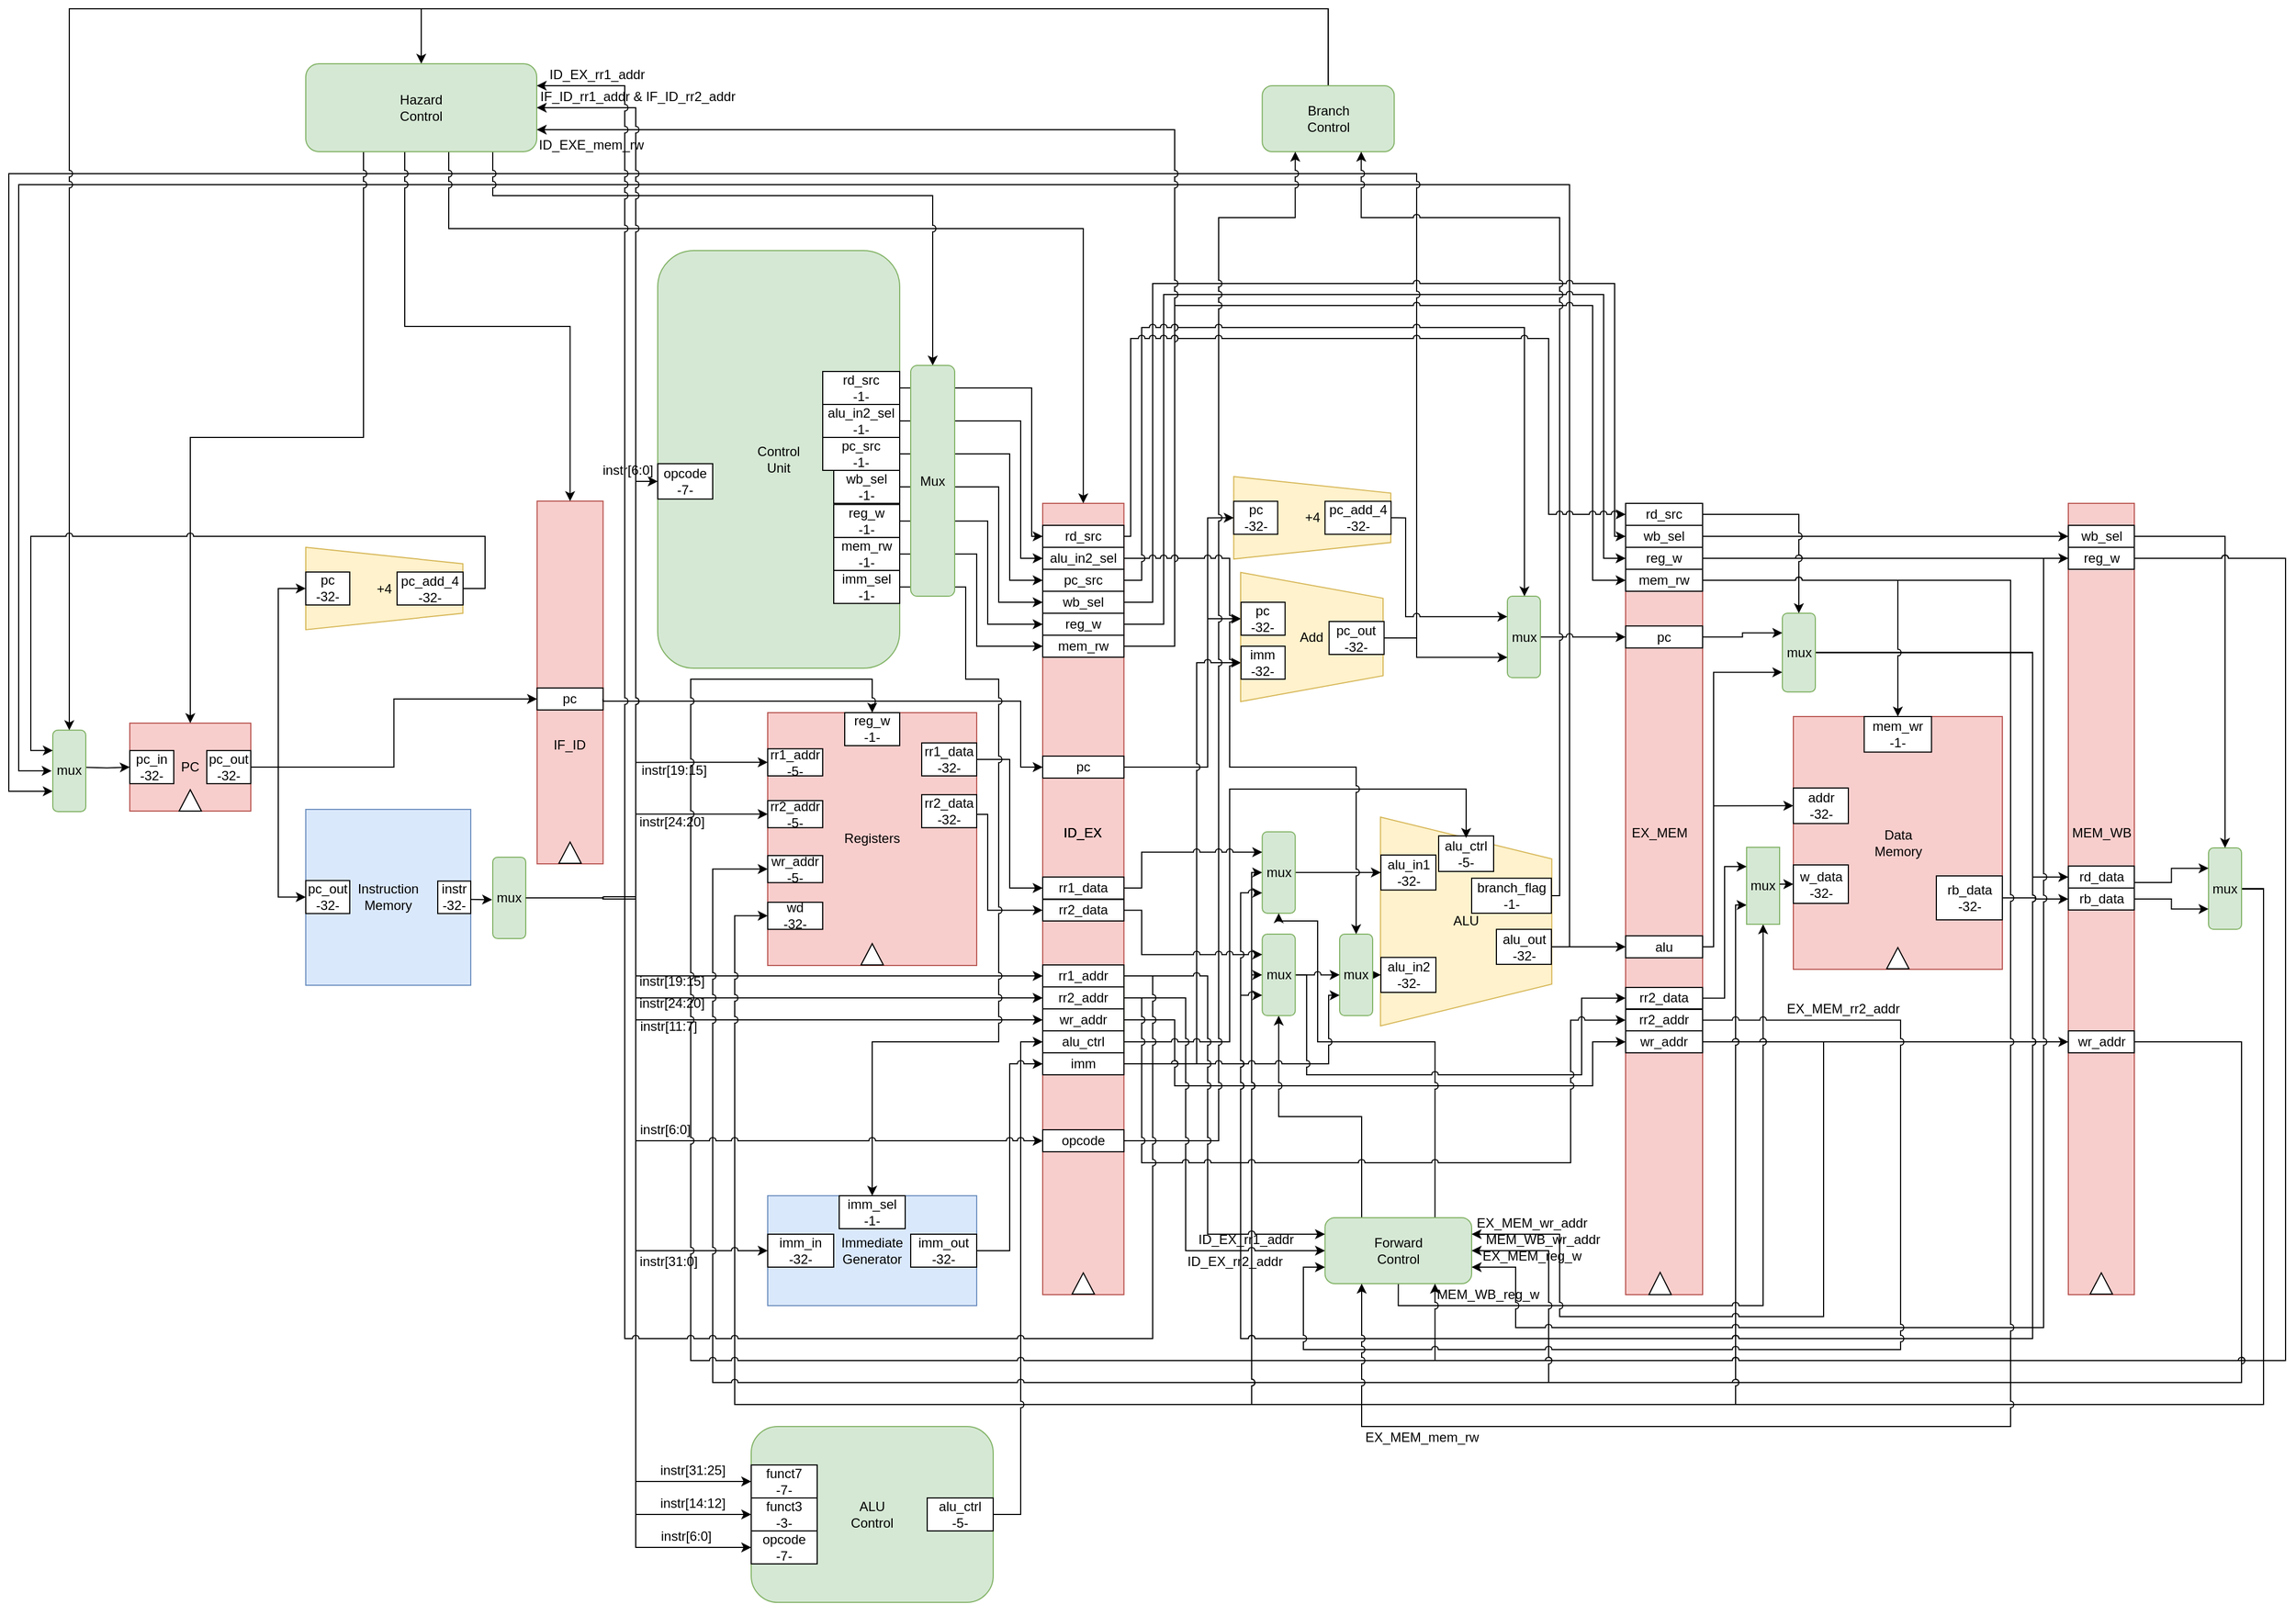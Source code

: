 <mxfile version="12.9.11" type="github">
  <diagram id="wc0N1XrM5LsczAEODqGr" name="Page-1">
    <mxGraphModel dx="1422" dy="1204" grid="1" gridSize="10" guides="1" tooltips="1" connect="1" arrows="1" fold="1" page="0" pageScale="1" pageWidth="827" pageHeight="1169" math="0" shadow="0">
      <root>
        <mxCell id="0" />
        <mxCell id="1" parent="0" />
        <mxCell id="4Js2agZN6jOMp-eoVjv0-27" style="edgeStyle=orthogonalEdgeStyle;rounded=0;orthogonalLoop=1;jettySize=auto;html=1;exitX=0.5;exitY=0;exitDx=0;exitDy=0;entryX=0;entryY=0.5;entryDx=0;entryDy=0;" parent="1" target="4Js2agZN6jOMp-eoVjv0-1" edge="1">
          <mxGeometry relative="1" as="geometry">
            <mxPoint x="157.5" y="400.16" as="sourcePoint" />
          </mxGeometry>
        </mxCell>
        <mxCell id="0FhCpNb5tNOCeEwcjjfK-18" value="" style="group" parent="1" vertex="1" connectable="0">
          <mxGeometry x="360" y="438.48" width="150" height="160" as="geometry" />
        </mxCell>
        <mxCell id="4Js2agZN6jOMp-eoVjv0-6" value="&lt;font style=&quot;font-size: 12px&quot;&gt;Instruction&lt;br&gt;Memory&lt;/font&gt;" style="rounded=0;whiteSpace=wrap;html=1;shadow=0;glass=0;comic=0;fillColor=#dae8fc;strokeColor=#6c8ebf;" parent="0FhCpNb5tNOCeEwcjjfK-18" vertex="1">
          <mxGeometry width="150" height="160" as="geometry" />
        </mxCell>
        <mxCell id="0FhCpNb5tNOCeEwcjjfK-7" value="instr&lt;br&gt;-32-" style="rounded=0;whiteSpace=wrap;html=1;" parent="0FhCpNb5tNOCeEwcjjfK-18" vertex="1">
          <mxGeometry x="120" y="65.24" width="30" height="29.52" as="geometry" />
        </mxCell>
        <mxCell id="0FhCpNb5tNOCeEwcjjfK-8" value="pc_out&lt;br&gt;-32-" style="rounded=0;whiteSpace=wrap;html=1;" parent="0FhCpNb5tNOCeEwcjjfK-18" vertex="1">
          <mxGeometry y="64.76" width="40" height="30" as="geometry" />
        </mxCell>
        <mxCell id="0FhCpNb5tNOCeEwcjjfK-19" value="" style="group" parent="1" vertex="1" connectable="0">
          <mxGeometry x="200" y="360" width="110" height="80.01" as="geometry" />
        </mxCell>
        <mxCell id="4Js2agZN6jOMp-eoVjv0-1" value="&lt;font style=&quot;font-size: 12px&quot;&gt;PC&lt;/font&gt;" style="rounded=0;whiteSpace=wrap;html=1;fillColor=#f8cecc;strokeColor=#b85450;gradientColor=none;comic=0;shadow=0;glass=0;" parent="0FhCpNb5tNOCeEwcjjfK-19" vertex="1">
          <mxGeometry width="110" height="80" as="geometry" />
        </mxCell>
        <mxCell id="4Js2agZN6jOMp-eoVjv0-2" value="" style="triangle;whiteSpace=wrap;html=1;rounded=0;shadow=0;glass=0;comic=0;direction=west;rotation=90;" parent="0FhCpNb5tNOCeEwcjjfK-19" vertex="1">
          <mxGeometry x="45.31" y="60.16" width="19.38" height="20.32" as="geometry" />
        </mxCell>
        <mxCell id="0FhCpNb5tNOCeEwcjjfK-9" value="pc_out&lt;br&gt;-32-" style="rounded=0;whiteSpace=wrap;html=1;" parent="0FhCpNb5tNOCeEwcjjfK-19" vertex="1">
          <mxGeometry x="70" y="24.92" width="40" height="30.16" as="geometry" />
        </mxCell>
        <mxCell id="0FhCpNb5tNOCeEwcjjfK-11" value="pc_in&lt;br&gt;-32-" style="rounded=0;whiteSpace=wrap;html=1;" parent="0FhCpNb5tNOCeEwcjjfK-19" vertex="1">
          <mxGeometry y="24.92" width="40" height="30.16" as="geometry" />
        </mxCell>
        <mxCell id="0FhCpNb5tNOCeEwcjjfK-20" value="" style="group" parent="1" vertex="1" connectable="0">
          <mxGeometry x="570.31" y="158" width="60" height="720" as="geometry" />
        </mxCell>
        <mxCell id="4Js2agZN6jOMp-eoVjv0-10" value="&lt;p style=&quot;line-height: 190%&quot;&gt;&lt;br&gt;&lt;/p&gt;" style="rounded=0;whiteSpace=wrap;html=1;shadow=0;glass=0;comic=0;fillColor=#f8cecc;strokeColor=#b85450;" parent="0FhCpNb5tNOCeEwcjjfK-20" vertex="1">
          <mxGeometry width="60" height="330" as="geometry" />
        </mxCell>
        <mxCell id="4Js2agZN6jOMp-eoVjv0-16" value="IF_ID" style="text;html=1;strokeColor=none;fillColor=none;align=center;verticalAlign=middle;whiteSpace=wrap;rounded=0;shadow=0;glass=0;comic=0;" parent="0FhCpNb5tNOCeEwcjjfK-20" vertex="1">
          <mxGeometry x="10" y="212" width="40" height="20" as="geometry" />
        </mxCell>
        <mxCell id="4Js2agZN6jOMp-eoVjv0-17" value="pc" style="rounded=0;whiteSpace=wrap;html=1;shadow=0;glass=0;comic=0;" parent="0FhCpNb5tNOCeEwcjjfK-20" vertex="1">
          <mxGeometry y="170" width="60" height="20" as="geometry" />
        </mxCell>
        <mxCell id="4Js2agZN6jOMp-eoVjv0-21" value="" style="triangle;whiteSpace=wrap;html=1;rounded=0;shadow=0;glass=0;comic=0;direction=west;rotation=90;" parent="0FhCpNb5tNOCeEwcjjfK-20" vertex="1">
          <mxGeometry x="20.31" y="309.68" width="19.38" height="20.32" as="geometry" />
        </mxCell>
        <mxCell id="0FhCpNb5tNOCeEwcjjfK-51" style="edgeStyle=orthogonalEdgeStyle;rounded=0;orthogonalLoop=1;jettySize=auto;html=1;exitX=1;exitY=0.5;exitDx=0;exitDy=0;entryX=0;entryY=0.5;entryDx=0;entryDy=0;" parent="1" target="0FhCpNb5tNOCeEwcjjfK-21" edge="1">
          <mxGeometry relative="1" as="geometry">
            <Array as="points">
              <mxPoint x="660" y="520" />
              <mxPoint x="660" y="396" />
            </Array>
            <mxPoint x="630.31" y="518" as="sourcePoint" />
          </mxGeometry>
        </mxCell>
        <mxCell id="0FhCpNb5tNOCeEwcjjfK-52" style="edgeStyle=orthogonalEdgeStyle;rounded=0;orthogonalLoop=1;jettySize=auto;html=1;exitX=1;exitY=0.5;exitDx=0;exitDy=0;entryX=0;entryY=0.5;entryDx=0;entryDy=0;" parent="1" target="0FhCpNb5tNOCeEwcjjfK-22" edge="1">
          <mxGeometry relative="1" as="geometry">
            <Array as="points">
              <mxPoint x="660" y="520" />
              <mxPoint x="660" y="443" />
            </Array>
            <mxPoint x="630.31" y="518" as="sourcePoint" />
          </mxGeometry>
        </mxCell>
        <mxCell id="0FhCpNb5tNOCeEwcjjfK-56" style="edgeStyle=orthogonalEdgeStyle;rounded=0;orthogonalLoop=1;jettySize=auto;html=1;exitX=1;exitY=0.5;exitDx=0;exitDy=0;entryX=0;entryY=0.5;entryDx=0;entryDy=0;" parent="1" source="4Js2agZN6jOMp-eoVjv0-17" edge="1" target="hnG8B4gKnXL9XaH1Ss9s-34">
          <mxGeometry relative="1" as="geometry">
            <Array as="points">
              <mxPoint x="630" y="340" />
              <mxPoint x="1010" y="340" />
              <mxPoint x="1010" y="400" />
            </Array>
            <mxPoint x="1040" y="400" as="targetPoint" />
          </mxGeometry>
        </mxCell>
        <mxCell id="0FhCpNb5tNOCeEwcjjfK-57" value="Immediate&lt;br&gt;Generator" style="rounded=0;whiteSpace=wrap;html=1;fillColor=#dae8fc;strokeColor=#6c8ebf;" parent="1" vertex="1">
          <mxGeometry x="780" y="790" width="190" height="100" as="geometry" />
        </mxCell>
        <mxCell id="0FhCpNb5tNOCeEwcjjfK-58" value="instr[19:15]" style="text;html=1;strokeColor=none;fillColor=none;align=center;verticalAlign=middle;whiteSpace=wrap;rounded=0;" parent="1" vertex="1">
          <mxGeometry x="680" y="393.44" width="30" height="20" as="geometry" />
        </mxCell>
        <mxCell id="0FhCpNb5tNOCeEwcjjfK-59" value="instr[24:20]" style="text;html=1;strokeColor=none;fillColor=none;align=center;verticalAlign=middle;whiteSpace=wrap;rounded=0;" parent="1" vertex="1">
          <mxGeometry x="673" y="440.48" width="40" height="20" as="geometry" />
        </mxCell>
        <mxCell id="0FhCpNb5tNOCeEwcjjfK-93" style="edgeStyle=orthogonalEdgeStyle;rounded=0;orthogonalLoop=1;jettySize=auto;html=1;exitX=1;exitY=0.5;exitDx=0;exitDy=0;entryX=0;entryY=0.5;entryDx=0;entryDy=0;" parent="1" target="hnG8B4gKnXL9XaH1Ss9s-38" edge="1">
          <mxGeometry relative="1" as="geometry">
            <Array as="points">
              <mxPoint x="660" y="520" />
              <mxPoint x="660" y="590" />
            </Array>
            <mxPoint x="630.31" y="518" as="sourcePoint" />
          </mxGeometry>
        </mxCell>
        <mxCell id="0FhCpNb5tNOCeEwcjjfK-94" style="edgeStyle=orthogonalEdgeStyle;rounded=0;orthogonalLoop=1;jettySize=auto;html=1;exitX=1;exitY=0.5;exitDx=0;exitDy=0;entryX=0;entryY=0.5;entryDx=0;entryDy=0;" parent="1" target="hnG8B4gKnXL9XaH1Ss9s-39" edge="1">
          <mxGeometry relative="1" as="geometry">
            <Array as="points">
              <mxPoint x="660" y="520" />
              <mxPoint x="660" y="610" />
            </Array>
            <mxPoint x="630.31" y="518" as="sourcePoint" />
          </mxGeometry>
        </mxCell>
        <mxCell id="0FhCpNb5tNOCeEwcjjfK-95" value="instr[19:15]" style="text;html=1;strokeColor=none;fillColor=none;align=center;verticalAlign=middle;whiteSpace=wrap;rounded=0;" parent="1" vertex="1">
          <mxGeometry x="673" y="585" width="40" height="20" as="geometry" />
        </mxCell>
        <mxCell id="0FhCpNb5tNOCeEwcjjfK-98" value="instr[24:20]" style="text;html=1;strokeColor=none;fillColor=none;align=center;verticalAlign=middle;whiteSpace=wrap;rounded=0;" parent="1" vertex="1">
          <mxGeometry x="673" y="605" width="40" height="20" as="geometry" />
        </mxCell>
        <mxCell id="0FhCpNb5tNOCeEwcjjfK-28" value="" style="group" parent="1" vertex="1" connectable="0">
          <mxGeometry x="1030" y="160" width="80" height="720.0" as="geometry" />
        </mxCell>
        <mxCell id="0FhCpNb5tNOCeEwcjjfK-29" value="&lt;p style=&quot;line-height: 190%&quot;&gt;&lt;br&gt;&lt;/p&gt;" style="rounded=0;whiteSpace=wrap;html=1;shadow=0;glass=0;comic=0;fillColor=#f8cecc;strokeColor=#b85450;" parent="0FhCpNb5tNOCeEwcjjfK-28" vertex="1">
          <mxGeometry width="73.846" height="720" as="geometry" />
        </mxCell>
        <mxCell id="0FhCpNb5tNOCeEwcjjfK-30" value="ID_EX" style="text;html=1;strokeColor=none;fillColor=none;align=center;verticalAlign=middle;whiteSpace=wrap;rounded=0;shadow=0;glass=0;comic=0;" parent="0FhCpNb5tNOCeEwcjjfK-28" vertex="1">
          <mxGeometry x="12.308" y="290" width="49.231" height="20" as="geometry" />
        </mxCell>
        <mxCell id="0FhCpNb5tNOCeEwcjjfK-82" value="rr1_addr" style="rounded=0;whiteSpace=wrap;html=1;shadow=0;glass=0;comic=0;fillColor=#d5e8d4;strokeColor=#82b366;" parent="0FhCpNb5tNOCeEwcjjfK-28" vertex="1">
          <mxGeometry y="420" width="73.846" height="40" as="geometry" />
        </mxCell>
        <mxCell id="0FhCpNb5tNOCeEwcjjfK-92" value="rr2_addr" style="rounded=0;whiteSpace=wrap;html=1;shadow=0;glass=0;comic=0;fillColor=#d5e8d4;strokeColor=#82b366;" parent="0FhCpNb5tNOCeEwcjjfK-28" vertex="1">
          <mxGeometry y="460" width="73.846" height="40" as="geometry" />
        </mxCell>
        <mxCell id="hnG8B4gKnXL9XaH1Ss9s-20" value="" style="group" parent="0FhCpNb5tNOCeEwcjjfK-28" vertex="1" connectable="0">
          <mxGeometry width="80" height="720" as="geometry" />
        </mxCell>
        <mxCell id="hnG8B4gKnXL9XaH1Ss9s-22" value="ID_EX" style="text;html=1;strokeColor=none;fillColor=none;align=center;verticalAlign=middle;whiteSpace=wrap;rounded=0;shadow=0;glass=0;comic=0;" parent="hnG8B4gKnXL9XaH1Ss9s-20" vertex="1">
          <mxGeometry x="12.308" y="290" width="49.231" height="20" as="geometry" />
        </mxCell>
        <mxCell id="hnG8B4gKnXL9XaH1Ss9s-31" value="" style="group" parent="hnG8B4gKnXL9XaH1Ss9s-20" vertex="1" connectable="0">
          <mxGeometry width="73.846" height="720" as="geometry" />
        </mxCell>
        <mxCell id="hnG8B4gKnXL9XaH1Ss9s-33" value="ID_EX" style="text;html=1;strokeColor=none;fillColor=none;align=center;verticalAlign=middle;whiteSpace=wrap;rounded=0;shadow=0;glass=0;comic=0;" parent="hnG8B4gKnXL9XaH1Ss9s-31" vertex="1">
          <mxGeometry x="12.308" y="290" width="49.231" height="20" as="geometry" />
        </mxCell>
        <mxCell id="hnG8B4gKnXL9XaH1Ss9s-34" value="pc" style="rounded=0;whiteSpace=wrap;html=1;shadow=0;glass=0;comic=0;" parent="hnG8B4gKnXL9XaH1Ss9s-31" vertex="1">
          <mxGeometry y="230" width="73.846" height="20" as="geometry" />
        </mxCell>
        <mxCell id="hnG8B4gKnXL9XaH1Ss9s-37" value="rr2_data" style="rounded=0;whiteSpace=wrap;html=1;shadow=0;glass=0;comic=0;" parent="hnG8B4gKnXL9XaH1Ss9s-31" vertex="1">
          <mxGeometry y="360.48" width="73.846" height="19.52" as="geometry" />
        </mxCell>
        <mxCell id="hnG8B4gKnXL9XaH1Ss9s-38" value="rr1_addr" style="rounded=0;whiteSpace=wrap;html=1;shadow=0;glass=0;comic=0;" parent="hnG8B4gKnXL9XaH1Ss9s-31" vertex="1">
          <mxGeometry y="420" width="73.846" height="20" as="geometry" />
        </mxCell>
        <mxCell id="hnG8B4gKnXL9XaH1Ss9s-40" value="wr_addr" style="rounded=0;whiteSpace=wrap;html=1;shadow=0;glass=0;comic=0;" parent="hnG8B4gKnXL9XaH1Ss9s-31" vertex="1">
          <mxGeometry y="460" width="73.846" height="20" as="geometry" />
        </mxCell>
        <mxCell id="hnG8B4gKnXL9XaH1Ss9s-39" value="rr2_addr" style="rounded=0;whiteSpace=wrap;html=1;shadow=0;glass=0;comic=0;" parent="hnG8B4gKnXL9XaH1Ss9s-20" vertex="1">
          <mxGeometry y="440" width="73.846" height="20" as="geometry" />
        </mxCell>
        <mxCell id="hnG8B4gKnXL9XaH1Ss9s-208" value="imm" style="rounded=0;whiteSpace=wrap;html=1;shadow=0;glass=0;comic=0;" parent="hnG8B4gKnXL9XaH1Ss9s-20" vertex="1">
          <mxGeometry y="500" width="73.846" height="20" as="geometry" />
        </mxCell>
        <mxCell id="hnG8B4gKnXL9XaH1Ss9s-243" value="alu_ctrl" style="rounded=0;whiteSpace=wrap;html=1;shadow=0;glass=0;comic=0;" parent="hnG8B4gKnXL9XaH1Ss9s-20" vertex="1">
          <mxGeometry y="480" width="73.846" height="20" as="geometry" />
        </mxCell>
        <mxCell id="hnG8B4gKnXL9XaH1Ss9s-36" value="rr1_data" style="rounded=0;whiteSpace=wrap;html=1;shadow=0;glass=0;comic=0;" parent="0FhCpNb5tNOCeEwcjjfK-28" vertex="1">
          <mxGeometry y="340" width="73.846" height="20" as="geometry" />
        </mxCell>
        <mxCell id="hnG8B4gKnXL9XaH1Ss9s-123" value="reg_w" style="rounded=0;whiteSpace=wrap;html=1;" parent="0FhCpNb5tNOCeEwcjjfK-28" vertex="1">
          <mxGeometry y="100" width="73.846" height="20" as="geometry" />
        </mxCell>
        <mxCell id="hnG8B4gKnXL9XaH1Ss9s-300" value="mem_rw" style="rounded=0;whiteSpace=wrap;html=1;" parent="0FhCpNb5tNOCeEwcjjfK-28" vertex="1">
          <mxGeometry y="120" width="73.846" height="20" as="geometry" />
        </mxCell>
        <mxCell id="hnG8B4gKnXL9XaH1Ss9s-367" value="wb_sel" style="rounded=0;whiteSpace=wrap;html=1;" parent="0FhCpNb5tNOCeEwcjjfK-28" vertex="1">
          <mxGeometry y="80" width="73.846" height="20" as="geometry" />
        </mxCell>
        <mxCell id="hnG8B4gKnXL9XaH1Ss9s-369" value="" style="triangle;whiteSpace=wrap;html=1;rounded=0;shadow=0;glass=0;comic=0;direction=west;rotation=90;" parent="0FhCpNb5tNOCeEwcjjfK-28" vertex="1">
          <mxGeometry x="27.23" y="699.68" width="19.38" height="20.32" as="geometry" />
        </mxCell>
        <mxCell id="hnG8B4gKnXL9XaH1Ss9s-433" value="alu_in2_sel" style="rounded=0;whiteSpace=wrap;html=1;" parent="0FhCpNb5tNOCeEwcjjfK-28" vertex="1">
          <mxGeometry y="40" width="73.846" height="20" as="geometry" />
        </mxCell>
        <mxCell id="X2gAYC2z7e3UBsYCL5eZ-38" value="opcode" style="rounded=0;whiteSpace=wrap;html=1;shadow=0;glass=0;comic=0;" parent="0FhCpNb5tNOCeEwcjjfK-28" vertex="1">
          <mxGeometry y="570" width="73.846" height="20" as="geometry" />
        </mxCell>
        <mxCell id="Rzcq_e4HD6pNqFMefF2F-46" value="pc_src" style="rounded=0;whiteSpace=wrap;html=1;" parent="0FhCpNb5tNOCeEwcjjfK-28" vertex="1">
          <mxGeometry y="60" width="73.846" height="20" as="geometry" />
        </mxCell>
        <mxCell id="Rzcq_e4HD6pNqFMefF2F-51" value="rd_src" style="rounded=0;whiteSpace=wrap;html=1;" parent="0FhCpNb5tNOCeEwcjjfK-28" vertex="1">
          <mxGeometry x="-7.283e-14" y="20" width="73.846" height="20" as="geometry" />
        </mxCell>
        <mxCell id="hnG8B4gKnXL9XaH1Ss9s-2" value="" style="group" parent="1" vertex="1" connectable="0">
          <mxGeometry x="780" y="350" width="190" height="230.48" as="geometry" />
        </mxCell>
        <mxCell id="0FhCpNb5tNOCeEwcjjfK-27" value="" style="group;fillColor=#d5e8d4;strokeColor=#82b366;" parent="hnG8B4gKnXL9XaH1Ss9s-2" vertex="1" connectable="0">
          <mxGeometry y="0.48" width="190" height="230.0" as="geometry" />
        </mxCell>
        <mxCell id="0FhCpNb5tNOCeEwcjjfK-6" value="&lt;font style=&quot;font-size: 12px&quot;&gt;Registers&lt;/font&gt;" style="rounded=0;whiteSpace=wrap;html=1;shadow=0;glass=0;comic=0;fillColor=#f8cecc;strokeColor=#b85450;" parent="0FhCpNb5tNOCeEwcjjfK-27" vertex="1">
          <mxGeometry width="190" height="230" as="geometry" />
        </mxCell>
        <mxCell id="0FhCpNb5tNOCeEwcjjfK-21" value="rr1_addr&lt;br&gt;-5-" style="rounded=0;whiteSpace=wrap;html=1;" parent="0FhCpNb5tNOCeEwcjjfK-27" vertex="1">
          <mxGeometry y="32.857" width="50" height="24.643" as="geometry" />
        </mxCell>
        <mxCell id="0FhCpNb5tNOCeEwcjjfK-22" value="rr2_addr&lt;br&gt;-5-" style="rounded=0;whiteSpace=wrap;html=1;" parent="0FhCpNb5tNOCeEwcjjfK-27" vertex="1">
          <mxGeometry y="80.0" width="50" height="24.643" as="geometry" />
        </mxCell>
        <mxCell id="0FhCpNb5tNOCeEwcjjfK-23" value="wr_addr&lt;br&gt;-5-" style="rounded=0;whiteSpace=wrap;html=1;" parent="0FhCpNb5tNOCeEwcjjfK-27" vertex="1">
          <mxGeometry y="130.004" width="50" height="24.643" as="geometry" />
        </mxCell>
        <mxCell id="0FhCpNb5tNOCeEwcjjfK-24" value="wd&lt;br&gt;-32-" style="rounded=0;whiteSpace=wrap;html=1;" parent="0FhCpNb5tNOCeEwcjjfK-27" vertex="1">
          <mxGeometry y="172.5" width="50" height="24.643" as="geometry" />
        </mxCell>
        <mxCell id="0FhCpNb5tNOCeEwcjjfK-25" value="rr1_data&lt;br&gt;-32-" style="rounded=0;whiteSpace=wrap;html=1;" parent="0FhCpNb5tNOCeEwcjjfK-27" vertex="1">
          <mxGeometry x="140" y="27.5" width="50" height="30" as="geometry" />
        </mxCell>
        <mxCell id="0FhCpNb5tNOCeEwcjjfK-26" value="rr2_data&lt;br&gt;-32-" style="rounded=0;whiteSpace=wrap;html=1;" parent="0FhCpNb5tNOCeEwcjjfK-27" vertex="1">
          <mxGeometry x="140" y="74.64" width="50" height="30" as="geometry" />
        </mxCell>
        <mxCell id="hnG8B4gKnXL9XaH1Ss9s-1" value="" style="triangle;whiteSpace=wrap;html=1;rounded=0;shadow=0;glass=0;comic=0;direction=west;rotation=90;" parent="0FhCpNb5tNOCeEwcjjfK-27" vertex="1">
          <mxGeometry x="85.31" y="209.68" width="19.38" height="20.32" as="geometry" />
        </mxCell>
        <mxCell id="hnG8B4gKnXL9XaH1Ss9s-18" value="reg_w&lt;br&gt;-1-" style="rounded=0;whiteSpace=wrap;html=1;" parent="0FhCpNb5tNOCeEwcjjfK-27" vertex="1">
          <mxGeometry x="70" width="50" height="30" as="geometry" />
        </mxCell>
        <mxCell id="hnG8B4gKnXL9XaH1Ss9s-5" value="ALU" style="shape=trapezoid;perimeter=trapezoidPerimeter;whiteSpace=wrap;html=1;rounded=0;shadow=0;glass=0;comic=0;fillColor=#fff2cc;strokeColor=#d6b656;rotation=90;horizontal=0;" parent="1" vertex="1">
          <mxGeometry x="1320" y="462.62" width="190" height="155.72" as="geometry" />
        </mxCell>
        <mxCell id="hnG8B4gKnXL9XaH1Ss9s-42" value="ALU&lt;br&gt;Control" style="rounded=1;whiteSpace=wrap;html=1;fillColor=#d5e8d4;strokeColor=#82b366;" parent="1" vertex="1">
          <mxGeometry x="765" y="1000" width="220" height="160" as="geometry" />
        </mxCell>
        <mxCell id="hnG8B4gKnXL9XaH1Ss9s-77" style="edgeStyle=orthogonalEdgeStyle;rounded=0;orthogonalLoop=1;jettySize=auto;html=1;exitX=1;exitY=0.5;exitDx=0;exitDy=0;entryX=0;entryY=0.5;entryDx=0;entryDy=0;" parent="1" target="hnG8B4gKnXL9XaH1Ss9s-40" edge="1">
          <mxGeometry relative="1" as="geometry">
            <Array as="points">
              <mxPoint x="660" y="520" />
              <mxPoint x="660" y="630" />
            </Array>
            <mxPoint x="630.31" y="518" as="sourcePoint" />
          </mxGeometry>
        </mxCell>
        <mxCell id="hnG8B4gKnXL9XaH1Ss9s-78" value="instr[11:7]" style="text;html=1;strokeColor=none;fillColor=none;align=center;verticalAlign=middle;whiteSpace=wrap;rounded=0;" parent="1" vertex="1">
          <mxGeometry x="667" y="626.12" width="46" height="20" as="geometry" />
        </mxCell>
        <mxCell id="hnG8B4gKnXL9XaH1Ss9s-79" value="" style="group" parent="1" vertex="1" connectable="0">
          <mxGeometry x="1712.5" y="354" width="190" height="230" as="geometry" />
        </mxCell>
        <mxCell id="hnG8B4gKnXL9XaH1Ss9s-3" value="Data&lt;br&gt;Memory" style="rounded=0;whiteSpace=wrap;html=1;fillColor=#f8cecc;strokeColor=#b85450;" parent="hnG8B4gKnXL9XaH1Ss9s-79" vertex="1">
          <mxGeometry width="190" height="230" as="geometry" />
        </mxCell>
        <mxCell id="hnG8B4gKnXL9XaH1Ss9s-4" value="" style="triangle;whiteSpace=wrap;html=1;rounded=0;shadow=0;glass=0;comic=0;direction=west;rotation=90;" parent="hnG8B4gKnXL9XaH1Ss9s-79" vertex="1">
          <mxGeometry x="85.31" y="209.68" width="19.38" height="20.32" as="geometry" />
        </mxCell>
        <mxCell id="hnG8B4gKnXL9XaH1Ss9s-87" value="rb_data&lt;br&gt;-32-" style="rounded=0;whiteSpace=wrap;html=1;shadow=0;glass=0;comic=0;" parent="hnG8B4gKnXL9XaH1Ss9s-79" vertex="1">
          <mxGeometry x="130" y="145" width="60" height="40" as="geometry" />
        </mxCell>
        <mxCell id="hnG8B4gKnXL9XaH1Ss9s-216" value="mem_wr&lt;br&gt;-1-" style="rounded=0;whiteSpace=wrap;html=1;rotation=0;" parent="hnG8B4gKnXL9XaH1Ss9s-79" vertex="1">
          <mxGeometry x="64.38" width="61.25" height="32.32" as="geometry" />
        </mxCell>
        <mxCell id="hnG8B4gKnXL9XaH1Ss9s-358" value="addr&lt;br&gt;-32-" style="rounded=0;whiteSpace=wrap;html=1;rotation=0;" parent="hnG8B4gKnXL9XaH1Ss9s-79" vertex="1">
          <mxGeometry y="65" width="50" height="32.32" as="geometry" />
        </mxCell>
        <mxCell id="hnG8B4gKnXL9XaH1Ss9s-360" value="w_data&lt;br&gt;-32-" style="rounded=0;whiteSpace=wrap;html=1;rotation=0;" parent="hnG8B4gKnXL9XaH1Ss9s-79" vertex="1">
          <mxGeometry y="135" width="50" height="35" as="geometry" />
        </mxCell>
        <mxCell id="hnG8B4gKnXL9XaH1Ss9s-88" style="edgeStyle=orthogonalEdgeStyle;rounded=0;orthogonalLoop=1;jettySize=auto;html=1;exitX=1;exitY=0.5;exitDx=0;exitDy=0;entryX=0;entryY=0.5;entryDx=0;entryDy=0;" parent="1" source="hnG8B4gKnXL9XaH1Ss9s-87" target="0FhCpNb5tNOCeEwcjjfK-49" edge="1">
          <mxGeometry relative="1" as="geometry" />
        </mxCell>
        <mxCell id="hnG8B4gKnXL9XaH1Ss9s-100" style="edgeStyle=orthogonalEdgeStyle;rounded=0;orthogonalLoop=1;jettySize=auto;html=1;exitX=1;exitY=0.5;exitDx=0;exitDy=0;entryX=0;entryY=0.5;entryDx=0;entryDy=0;" parent="1" source="hnG8B4gKnXL9XaH1Ss9s-91" target="hnG8B4gKnXL9XaH1Ss9s-99" edge="1">
          <mxGeometry relative="1" as="geometry" />
        </mxCell>
        <mxCell id="hnG8B4gKnXL9XaH1Ss9s-418" style="edgeStyle=orthogonalEdgeStyle;rounded=0;jumpStyle=arc;orthogonalLoop=1;jettySize=auto;html=1;exitX=1;exitY=0.5;exitDx=0;exitDy=0;entryX=0;entryY=0.5;entryDx=0;entryDy=0;" parent="1" edge="1">
          <mxGeometry relative="1" as="geometry">
            <mxPoint x="129" y="403.44" as="targetPoint" />
            <Array as="points">
              <mxPoint x="1509" y="563" />
              <mxPoint x="1509" y="-130" />
              <mxPoint x="99" y="-130" />
              <mxPoint x="99" y="403" />
            </Array>
            <mxPoint x="1491.5" y="563.54" as="sourcePoint" />
          </mxGeometry>
        </mxCell>
        <mxCell id="hnG8B4gKnXL9XaH1Ss9s-91" value="alu_out&lt;br&gt;-32-" style="rounded=0;whiteSpace=wrap;html=1;" parent="1" vertex="1">
          <mxGeometry x="1442.5" y="547.62" width="50" height="31.84" as="geometry" />
        </mxCell>
        <mxCell id="hnG8B4gKnXL9XaH1Ss9s-101" style="edgeStyle=orthogonalEdgeStyle;rounded=0;orthogonalLoop=1;jettySize=auto;html=1;exitX=1;exitY=0.5;exitDx=0;exitDy=0;entryX=0;entryY=0.5;entryDx=0;entryDy=0;" parent="1" source="0FhCpNb5tNOCeEwcjjfK-25" target="hnG8B4gKnXL9XaH1Ss9s-36" edge="1">
          <mxGeometry relative="1" as="geometry">
            <Array as="points">
              <mxPoint x="1000" y="393" />
              <mxPoint x="1000" y="510" />
            </Array>
          </mxGeometry>
        </mxCell>
        <mxCell id="hnG8B4gKnXL9XaH1Ss9s-102" style="edgeStyle=orthogonalEdgeStyle;rounded=0;orthogonalLoop=1;jettySize=auto;html=1;exitX=1;exitY=0.5;exitDx=0;exitDy=0;entryX=0;entryY=0.5;entryDx=0;entryDy=0;" parent="1" source="0FhCpNb5tNOCeEwcjjfK-26" target="hnG8B4gKnXL9XaH1Ss9s-37" edge="1">
          <mxGeometry relative="1" as="geometry">
            <Array as="points">
              <mxPoint x="970" y="443" />
              <mxPoint x="980" y="443" />
              <mxPoint x="980" y="530" />
            </Array>
          </mxGeometry>
        </mxCell>
        <mxCell id="0FhCpNb5tNOCeEwcjjfK-37" value="" style="group" parent="1" vertex="1" connectable="0">
          <mxGeometry x="1560" y="160" width="73.846" height="720" as="geometry" />
        </mxCell>
        <mxCell id="0FhCpNb5tNOCeEwcjjfK-38" value="&lt;p style=&quot;line-height: 190%&quot;&gt;&lt;br&gt;&lt;/p&gt;" style="rounded=0;whiteSpace=wrap;html=1;shadow=0;glass=0;comic=0;fillColor=#f8cecc;strokeColor=#b85450;" parent="0FhCpNb5tNOCeEwcjjfK-37" vertex="1">
          <mxGeometry width="70" height="720" as="geometry" />
        </mxCell>
        <mxCell id="0FhCpNb5tNOCeEwcjjfK-39" value="EX_MEM" style="text;html=1;strokeColor=none;fillColor=none;align=center;verticalAlign=middle;whiteSpace=wrap;rounded=0;shadow=0;glass=0;comic=0;" parent="0FhCpNb5tNOCeEwcjjfK-37" vertex="1">
          <mxGeometry x="10.459" y="290" width="41.835" height="20" as="geometry" />
        </mxCell>
        <mxCell id="0FhCpNb5tNOCeEwcjjfK-41" value="" style="triangle;whiteSpace=wrap;html=1;rounded=0;shadow=0;glass=0;comic=0;direction=west;rotation=90;" parent="0FhCpNb5tNOCeEwcjjfK-37" vertex="1">
          <mxGeometry x="21.242" y="699.68" width="20.269" height="20.32" as="geometry" />
        </mxCell>
        <mxCell id="hnG8B4gKnXL9XaH1Ss9s-99" value="alu" style="rounded=0;whiteSpace=wrap;html=1;shadow=0;glass=0;comic=0;" parent="0FhCpNb5tNOCeEwcjjfK-37" vertex="1">
          <mxGeometry y="393.54" width="70" height="20" as="geometry" />
        </mxCell>
        <mxCell id="hnG8B4gKnXL9XaH1Ss9s-126" value="reg_w" style="rounded=0;whiteSpace=wrap;html=1;" parent="0FhCpNb5tNOCeEwcjjfK-37" vertex="1">
          <mxGeometry y="40" width="70" height="20" as="geometry" />
        </mxCell>
        <mxCell id="hnG8B4gKnXL9XaH1Ss9s-279" value="wr_addr" style="rounded=0;whiteSpace=wrap;html=1;shadow=0;glass=0;comic=0;" parent="0FhCpNb5tNOCeEwcjjfK-37" vertex="1">
          <mxGeometry y="480" width="70" height="20" as="geometry" />
        </mxCell>
        <mxCell id="hnG8B4gKnXL9XaH1Ss9s-304" value="mem_rw" style="rounded=0;whiteSpace=wrap;html=1;" parent="0FhCpNb5tNOCeEwcjjfK-37" vertex="1">
          <mxGeometry y="60" width="70" height="20" as="geometry" />
        </mxCell>
        <mxCell id="hnG8B4gKnXL9XaH1Ss9s-338" value="rr2_data" style="rounded=0;whiteSpace=wrap;html=1;shadow=0;glass=0;comic=0;" parent="0FhCpNb5tNOCeEwcjjfK-37" vertex="1">
          <mxGeometry y="440.48" width="70" height="19.52" as="geometry" />
        </mxCell>
        <mxCell id="hnG8B4gKnXL9XaH1Ss9s-395" value="wb_sel" style="rounded=0;whiteSpace=wrap;html=1;" parent="0FhCpNb5tNOCeEwcjjfK-37" vertex="1">
          <mxGeometry y="20" width="70" height="20" as="geometry" />
        </mxCell>
        <mxCell id="X2gAYC2z7e3UBsYCL5eZ-20" value="pc" style="rounded=0;whiteSpace=wrap;html=1;shadow=0;glass=0;comic=0;" parent="0FhCpNb5tNOCeEwcjjfK-37" vertex="1">
          <mxGeometry y="111.6" width="70" height="20" as="geometry" />
        </mxCell>
        <mxCell id="Rzcq_e4HD6pNqFMefF2F-52" value="rd_src" style="rounded=0;whiteSpace=wrap;html=1;" parent="0FhCpNb5tNOCeEwcjjfK-37" vertex="1">
          <mxGeometry width="70" height="20" as="geometry" />
        </mxCell>
        <mxCell id="ytsN9bAQ36Y-2T4HDE5N-3" value="rr2_addr" style="rounded=0;whiteSpace=wrap;html=1;shadow=0;glass=0;comic=0;" vertex="1" parent="0FhCpNb5tNOCeEwcjjfK-37">
          <mxGeometry y="460.48" width="70" height="19.52" as="geometry" />
        </mxCell>
        <mxCell id="hnG8B4gKnXL9XaH1Ss9s-106" value="instr[14:12]" style="text;html=1;strokeColor=none;fillColor=none;align=center;verticalAlign=middle;whiteSpace=wrap;rounded=0;" parent="1" vertex="1">
          <mxGeometry x="689" y="1060" width="46" height="20" as="geometry" />
        </mxCell>
        <mxCell id="hnG8B4gKnXL9XaH1Ss9s-107" style="edgeStyle=orthogonalEdgeStyle;rounded=0;orthogonalLoop=1;jettySize=auto;html=1;exitX=1;exitY=0.5;exitDx=0;exitDy=0;entryX=0;entryY=0.5;entryDx=0;entryDy=0;jumpStyle=arc;" parent="1" target="hnG8B4gKnXL9XaH1Ss9s-110" edge="1">
          <mxGeometry relative="1" as="geometry">
            <Array as="points">
              <mxPoint x="660" y="518" />
              <mxPoint x="660" y="140" />
            </Array>
            <mxPoint x="630.31" y="518" as="sourcePoint" />
          </mxGeometry>
        </mxCell>
        <mxCell id="hnG8B4gKnXL9XaH1Ss9s-108" value="instr[6:0]" style="text;html=1;strokeColor=none;fillColor=none;align=center;verticalAlign=middle;whiteSpace=wrap;rounded=0;" parent="1" vertex="1">
          <mxGeometry x="633" y="120" width="40" height="20" as="geometry" />
        </mxCell>
        <mxCell id="hnG8B4gKnXL9XaH1Ss9s-111" value="" style="group" parent="1" vertex="1" connectable="0">
          <mxGeometry x="680" y="50" width="220" height="260" as="geometry" />
        </mxCell>
        <mxCell id="hnG8B4gKnXL9XaH1Ss9s-19" value="Control&lt;br&gt;Unit" style="rounded=1;whiteSpace=wrap;html=1;fillColor=#d5e8d4;strokeColor=#82b366;" parent="hnG8B4gKnXL9XaH1Ss9s-111" vertex="1">
          <mxGeometry y="-120" width="220" height="380" as="geometry" />
        </mxCell>
        <mxCell id="hnG8B4gKnXL9XaH1Ss9s-110" value="opcode&lt;br&gt;-7-" style="rounded=0;whiteSpace=wrap;html=1;" parent="hnG8B4gKnXL9XaH1Ss9s-111" vertex="1">
          <mxGeometry y="73.91" width="50" height="32.18" as="geometry" />
        </mxCell>
        <mxCell id="hnG8B4gKnXL9XaH1Ss9s-125" value="reg_w&lt;br&gt;-1-" style="rounded=0;whiteSpace=wrap;html=1;" parent="hnG8B4gKnXL9XaH1Ss9s-111" vertex="1">
          <mxGeometry x="160" y="111.09" width="60" height="30" as="geometry" />
        </mxCell>
        <mxCell id="hnG8B4gKnXL9XaH1Ss9s-318" value="wb_sel&lt;br&gt;-1-" style="rounded=0;whiteSpace=wrap;html=1;" parent="hnG8B4gKnXL9XaH1Ss9s-111" vertex="1">
          <mxGeometry x="160" y="80" width="60" height="30" as="geometry" />
        </mxCell>
        <mxCell id="hnG8B4gKnXL9XaH1Ss9s-350" value="mem_rw&lt;br&gt;-1-" style="rounded=0;whiteSpace=wrap;html=1;" parent="hnG8B4gKnXL9XaH1Ss9s-111" vertex="1">
          <mxGeometry x="160" y="141.09" width="60" height="30" as="geometry" />
        </mxCell>
        <mxCell id="Rzcq_e4HD6pNqFMefF2F-44" value="pc_src&lt;br&gt;-1-" style="rounded=0;whiteSpace=wrap;html=1;" parent="hnG8B4gKnXL9XaH1Ss9s-111" vertex="1">
          <mxGeometry x="150" y="50" width="70" height="30" as="geometry" />
        </mxCell>
        <mxCell id="hnG8B4gKnXL9XaH1Ss9s-432" value="alu_in2_sel&lt;br&gt;-1-" style="rounded=0;whiteSpace=wrap;html=1;" parent="hnG8B4gKnXL9XaH1Ss9s-111" vertex="1">
          <mxGeometry x="150" y="20" width="70" height="30" as="geometry" />
        </mxCell>
        <mxCell id="Rzcq_e4HD6pNqFMefF2F-50" value="rd_src&lt;br&gt;-1-" style="rounded=0;whiteSpace=wrap;html=1;" parent="hnG8B4gKnXL9XaH1Ss9s-111" vertex="1">
          <mxGeometry x="150" y="-10" width="70" height="30" as="geometry" />
        </mxCell>
        <mxCell id="ytsN9bAQ36Y-2T4HDE5N-8" value="imm_sel&lt;br&gt;-1-" style="rounded=0;whiteSpace=wrap;html=1;" vertex="1" parent="hnG8B4gKnXL9XaH1Ss9s-111">
          <mxGeometry x="160" y="171.09" width="60" height="30" as="geometry" />
        </mxCell>
        <mxCell id="hnG8B4gKnXL9XaH1Ss9s-127" style="edgeStyle=orthogonalEdgeStyle;rounded=0;jumpStyle=arc;orthogonalLoop=1;jettySize=auto;html=1;exitX=1;exitY=0.5;exitDx=0;exitDy=0;" parent="1" source="hnG8B4gKnXL9XaH1Ss9s-123" target="hnG8B4gKnXL9XaH1Ss9s-126" edge="1">
          <mxGeometry relative="1" as="geometry">
            <Array as="points">
              <mxPoint x="1140" y="270" />
              <mxPoint x="1140" y="-30" />
              <mxPoint x="1540" y="-30" />
              <mxPoint x="1540" y="210" />
            </Array>
          </mxGeometry>
        </mxCell>
        <mxCell id="hnG8B4gKnXL9XaH1Ss9s-136" style="edgeStyle=orthogonalEdgeStyle;rounded=0;jumpStyle=arc;orthogonalLoop=1;jettySize=auto;html=1;exitX=1;exitY=0.5;exitDx=0;exitDy=0;" parent="1" source="hnG8B4gKnXL9XaH1Ss9s-126" target="hnG8B4gKnXL9XaH1Ss9s-135" edge="1">
          <mxGeometry relative="1" as="geometry" />
        </mxCell>
        <mxCell id="hnG8B4gKnXL9XaH1Ss9s-137" style="edgeStyle=orthogonalEdgeStyle;rounded=0;jumpStyle=arc;orthogonalLoop=1;jettySize=auto;html=1;entryX=0;entryY=0.5;entryDx=0;entryDy=0;" parent="1" target="0FhCpNb5tNOCeEwcjjfK-24" edge="1">
          <mxGeometry relative="1" as="geometry">
            <Array as="points">
              <mxPoint x="2120" y="511" />
              <mxPoint x="2140" y="511" />
              <mxPoint x="2140" y="980" />
              <mxPoint x="750" y="980" />
              <mxPoint x="750" y="535" />
            </Array>
            <mxPoint x="2120" y="511" as="sourcePoint" />
          </mxGeometry>
        </mxCell>
        <mxCell id="hnG8B4gKnXL9XaH1Ss9s-167" value="funct7&lt;br&gt;-7-" style="rounded=0;whiteSpace=wrap;html=1;shadow=0;glass=0;comic=0;" parent="1" vertex="1">
          <mxGeometry x="765" y="1035" width="60" height="30" as="geometry" />
        </mxCell>
        <mxCell id="hnG8B4gKnXL9XaH1Ss9s-171" value="funct3&lt;br&gt;-3-" style="rounded=0;whiteSpace=wrap;html=1;shadow=0;glass=0;comic=0;" parent="1" vertex="1">
          <mxGeometry x="765" y="1065" width="60" height="30" as="geometry" />
        </mxCell>
        <mxCell id="hnG8B4gKnXL9XaH1Ss9s-245" style="edgeStyle=orthogonalEdgeStyle;rounded=0;jumpStyle=arc;orthogonalLoop=1;jettySize=auto;html=1;exitX=1;exitY=0.5;exitDx=0;exitDy=0;entryX=0;entryY=0.5;entryDx=0;entryDy=0;" parent="1" source="hnG8B4gKnXL9XaH1Ss9s-174" target="hnG8B4gKnXL9XaH1Ss9s-243" edge="1">
          <mxGeometry relative="1" as="geometry">
            <Array as="points">
              <mxPoint x="1010" y="1080" />
              <mxPoint x="1010" y="650" />
            </Array>
          </mxGeometry>
        </mxCell>
        <mxCell id="hnG8B4gKnXL9XaH1Ss9s-174" value="alu_ctrl&lt;br&gt;-5-" style="rounded=0;whiteSpace=wrap;html=1;shadow=0;glass=0;comic=0;" parent="1" vertex="1">
          <mxGeometry x="925" y="1065" width="60" height="30" as="geometry" />
        </mxCell>
        <mxCell id="hnG8B4gKnXL9XaH1Ss9s-175" style="edgeStyle=orthogonalEdgeStyle;rounded=0;jumpStyle=arc;orthogonalLoop=1;jettySize=auto;html=1;exitX=1;exitY=0.5;exitDx=0;exitDy=0;entryX=0;entryY=0.5;entryDx=0;entryDy=0;" parent="1" target="0FhCpNb5tNOCeEwcjjfK-57" edge="1">
          <mxGeometry relative="1" as="geometry">
            <Array as="points">
              <mxPoint x="660" y="520" />
              <mxPoint x="660" y="840" />
            </Array>
            <mxPoint x="630.31" y="518" as="sourcePoint" />
          </mxGeometry>
        </mxCell>
        <mxCell id="hnG8B4gKnXL9XaH1Ss9s-176" value="instr[31:0]" style="text;html=1;strokeColor=none;fillColor=none;align=center;verticalAlign=middle;whiteSpace=wrap;rounded=0;" parent="1" vertex="1">
          <mxGeometry x="670" y="840" width="40" height="20" as="geometry" />
        </mxCell>
        <mxCell id="hnG8B4gKnXL9XaH1Ss9s-177" value="imm_in&lt;br&gt;-32-" style="rounded=0;whiteSpace=wrap;html=1;shadow=0;glass=0;comic=0;" parent="1" vertex="1">
          <mxGeometry x="780" y="825" width="60" height="30" as="geometry" />
        </mxCell>
        <mxCell id="hnG8B4gKnXL9XaH1Ss9s-211" style="edgeStyle=orthogonalEdgeStyle;rounded=0;jumpStyle=arc;orthogonalLoop=1;jettySize=auto;html=1;exitX=1;exitY=0.5;exitDx=0;exitDy=0;entryX=0;entryY=0.5;entryDx=0;entryDy=0;" parent="1" source="hnG8B4gKnXL9XaH1Ss9s-178" target="hnG8B4gKnXL9XaH1Ss9s-208" edge="1">
          <mxGeometry relative="1" as="geometry" />
        </mxCell>
        <mxCell id="hnG8B4gKnXL9XaH1Ss9s-178" value="imm_out&lt;br&gt;-32-" style="rounded=0;whiteSpace=wrap;html=1;shadow=0;glass=0;comic=0;" parent="1" vertex="1">
          <mxGeometry x="910" y="825" width="60" height="30" as="geometry" />
        </mxCell>
        <mxCell id="hnG8B4gKnXL9XaH1Ss9s-212" value="alu_ctrl&lt;br&gt;-5-" style="rounded=0;whiteSpace=wrap;html=1;rotation=0;" parent="1" vertex="1">
          <mxGeometry x="1390" y="462.62" width="50" height="32.32" as="geometry" />
        </mxCell>
        <mxCell id="hnG8B4gKnXL9XaH1Ss9s-217" value="alu_in1&lt;br&gt;-32-" style="rounded=0;whiteSpace=wrap;html=1;" parent="1" vertex="1">
          <mxGeometry x="1337.5" y="480.0" width="50" height="31.84" as="geometry" />
        </mxCell>
        <mxCell id="hnG8B4gKnXL9XaH1Ss9s-218" value="alu_in2&lt;br&gt;-32-" style="rounded=0;whiteSpace=wrap;html=1;" parent="1" vertex="1">
          <mxGeometry x="1337.5" y="573.16" width="50" height="31.84" as="geometry" />
        </mxCell>
        <mxCell id="X2gAYC2z7e3UBsYCL5eZ-64" style="edgeStyle=orthogonalEdgeStyle;rounded=0;jumpStyle=arc;orthogonalLoop=1;jettySize=auto;html=1;exitX=1;exitY=0.5;exitDx=0;exitDy=0;entryX=0;entryY=0.5;entryDx=0;entryDy=0;" parent="1" source="hnG8B4gKnXL9XaH1Ss9s-219" target="hnG8B4gKnXL9XaH1Ss9s-218" edge="1">
          <mxGeometry relative="1" as="geometry" />
        </mxCell>
        <mxCell id="hnG8B4gKnXL9XaH1Ss9s-219" value="mux" style="rounded=1;whiteSpace=wrap;html=1;fillColor=#d5e8d4;strokeColor=#82b366;" parent="1" vertex="1">
          <mxGeometry x="1300.0" y="552.04" width="30" height="74.08" as="geometry" />
        </mxCell>
        <mxCell id="hnG8B4gKnXL9XaH1Ss9s-237" style="edgeStyle=orthogonalEdgeStyle;rounded=0;jumpStyle=arc;orthogonalLoop=1;jettySize=auto;html=1;exitX=1;exitY=0.5;exitDx=0;exitDy=0;entryX=0;entryY=0.75;entryDx=0;entryDy=0;" parent="1" source="hnG8B4gKnXL9XaH1Ss9s-226" target="hnG8B4gKnXL9XaH1Ss9s-229" edge="1">
          <mxGeometry relative="1" as="geometry">
            <Array as="points">
              <mxPoint x="1370" y="283" />
              <mxPoint x="1370" y="-140" />
              <mxPoint x="90" y="-140" />
              <mxPoint x="90" y="422" />
            </Array>
          </mxGeometry>
        </mxCell>
        <mxCell id="hnG8B4gKnXL9XaH1Ss9s-227" style="edgeStyle=orthogonalEdgeStyle;rounded=0;jumpStyle=arc;orthogonalLoop=1;jettySize=auto;html=1;exitX=1;exitY=0.5;exitDx=0;exitDy=0;entryX=0;entryY=0.5;entryDx=0;entryDy=0;" parent="1" source="hnG8B4gKnXL9XaH1Ss9s-34" target="hnG8B4gKnXL9XaH1Ss9s-224" edge="1">
          <mxGeometry relative="1" as="geometry">
            <Array as="points">
              <mxPoint x="1180" y="400" />
              <mxPoint x="1180" y="265" />
            </Array>
          </mxGeometry>
        </mxCell>
        <mxCell id="hnG8B4gKnXL9XaH1Ss9s-228" style="edgeStyle=orthogonalEdgeStyle;rounded=0;jumpStyle=arc;orthogonalLoop=1;jettySize=auto;html=1;exitX=1;exitY=0.5;exitDx=0;exitDy=0;entryX=0;entryY=0.5;entryDx=0;entryDy=0;" parent="1" source="hnG8B4gKnXL9XaH1Ss9s-208" target="hnG8B4gKnXL9XaH1Ss9s-225" edge="1">
          <mxGeometry relative="1" as="geometry">
            <Array as="points">
              <mxPoint x="1170" y="670" />
              <mxPoint x="1170" y="305" />
            </Array>
          </mxGeometry>
        </mxCell>
        <mxCell id="hnG8B4gKnXL9XaH1Ss9s-229" value="mux" style="rounded=1;whiteSpace=wrap;html=1;fillColor=#d5e8d4;strokeColor=#82b366;" parent="1" vertex="1">
          <mxGeometry x="130" y="366.4" width="30" height="74.08" as="geometry" />
        </mxCell>
        <mxCell id="hnG8B4gKnXL9XaH1Ss9s-233" style="edgeStyle=orthogonalEdgeStyle;rounded=0;jumpStyle=arc;orthogonalLoop=1;jettySize=auto;html=1;exitX=1;exitY=0.5;exitDx=0;exitDy=0;entryX=0;entryY=0.5;entryDx=0;entryDy=0;" parent="1" source="0FhCpNb5tNOCeEwcjjfK-9" target="0FhCpNb5tNOCeEwcjjfK-8" edge="1">
          <mxGeometry relative="1" as="geometry" />
        </mxCell>
        <mxCell id="hnG8B4gKnXL9XaH1Ss9s-234" style="edgeStyle=orthogonalEdgeStyle;rounded=0;jumpStyle=arc;orthogonalLoop=1;jettySize=auto;html=1;exitX=1;exitY=0.5;exitDx=0;exitDy=0;entryX=0;entryY=0.5;entryDx=0;entryDy=0;" parent="1" source="0FhCpNb5tNOCeEwcjjfK-9" target="4Js2agZN6jOMp-eoVjv0-17" edge="1">
          <mxGeometry relative="1" as="geometry" />
        </mxCell>
        <mxCell id="hnG8B4gKnXL9XaH1Ss9s-238" style="edgeStyle=orthogonalEdgeStyle;rounded=0;jumpStyle=arc;orthogonalLoop=1;jettySize=auto;html=1;exitX=1;exitY=0.5;exitDx=0;exitDy=0;entryX=0;entryY=0.5;entryDx=0;entryDy=0;" parent="1" target="hnG8B4gKnXL9XaH1Ss9s-167" edge="1">
          <mxGeometry relative="1" as="geometry">
            <Array as="points">
              <mxPoint x="660" y="520" />
              <mxPoint x="660" y="1050" />
            </Array>
            <mxPoint x="630.31" y="518" as="sourcePoint" />
          </mxGeometry>
        </mxCell>
        <mxCell id="hnG8B4gKnXL9XaH1Ss9s-239" style="edgeStyle=orthogonalEdgeStyle;rounded=0;jumpStyle=arc;orthogonalLoop=1;jettySize=auto;html=1;exitX=1;exitY=0.5;exitDx=0;exitDy=0;entryX=0;entryY=0.5;entryDx=0;entryDy=0;" parent="1" target="hnG8B4gKnXL9XaH1Ss9s-171" edge="1">
          <mxGeometry relative="1" as="geometry">
            <Array as="points">
              <mxPoint x="660" y="520" />
              <mxPoint x="660" y="1080" />
            </Array>
            <mxPoint x="630.31" y="518" as="sourcePoint" />
          </mxGeometry>
        </mxCell>
        <mxCell id="hnG8B4gKnXL9XaH1Ss9s-241" value="instr[31:25]" style="text;html=1;strokeColor=none;fillColor=none;align=center;verticalAlign=middle;whiteSpace=wrap;rounded=0;" parent="1" vertex="1">
          <mxGeometry x="689" y="1030" width="46" height="20" as="geometry" />
        </mxCell>
        <mxCell id="hnG8B4gKnXL9XaH1Ss9s-247" value="opcode&lt;br&gt;-7-" style="rounded=0;whiteSpace=wrap;html=1;shadow=0;glass=0;comic=0;" parent="1" vertex="1">
          <mxGeometry x="765" y="1095" width="60" height="30" as="geometry" />
        </mxCell>
        <mxCell id="hnG8B4gKnXL9XaH1Ss9s-248" style="edgeStyle=orthogonalEdgeStyle;rounded=0;jumpStyle=arc;orthogonalLoop=1;jettySize=auto;html=1;exitX=1;exitY=0.5;exitDx=0;exitDy=0;entryX=0;entryY=0.5;entryDx=0;entryDy=0;" parent="1" target="hnG8B4gKnXL9XaH1Ss9s-247" edge="1">
          <mxGeometry relative="1" as="geometry">
            <Array as="points">
              <mxPoint x="660" y="520" />
              <mxPoint x="660" y="1110" />
            </Array>
            <mxPoint x="630.31" y="518" as="sourcePoint" />
          </mxGeometry>
        </mxCell>
        <mxCell id="hnG8B4gKnXL9XaH1Ss9s-249" value="instr[6:0]" style="text;html=1;strokeColor=none;fillColor=none;align=center;verticalAlign=middle;whiteSpace=wrap;rounded=0;" parent="1" vertex="1">
          <mxGeometry x="683" y="1090" width="46" height="20" as="geometry" />
        </mxCell>
        <mxCell id="hnG8B4gKnXL9XaH1Ss9s-280" style="edgeStyle=orthogonalEdgeStyle;rounded=0;jumpStyle=arc;orthogonalLoop=1;jettySize=auto;html=1;exitX=1;exitY=0.5;exitDx=0;exitDy=0;entryX=0;entryY=0.5;entryDx=0;entryDy=0;" parent="1" source="hnG8B4gKnXL9XaH1Ss9s-40" target="hnG8B4gKnXL9XaH1Ss9s-279" edge="1">
          <mxGeometry relative="1" as="geometry">
            <Array as="points">
              <mxPoint x="1150" y="630" />
              <mxPoint x="1150" y="690" />
              <mxPoint x="1530" y="690" />
              <mxPoint x="1530" y="650" />
            </Array>
          </mxGeometry>
        </mxCell>
        <mxCell id="hnG8B4gKnXL9XaH1Ss9s-307" value="" style="group" parent="1" vertex="1" connectable="0">
          <mxGeometry x="1210.005" y="222.855" width="130.365" height="117.5" as="geometry" />
        </mxCell>
        <mxCell id="hnG8B4gKnXL9XaH1Ss9s-223" value="Add" style="shape=trapezoid;perimeter=trapezoidPerimeter;whiteSpace=wrap;html=1;rounded=0;shadow=0;glass=0;comic=0;fillColor=#fff2cc;strokeColor=#d6b656;rotation=90;horizontal=0;" parent="hnG8B4gKnXL9XaH1Ss9s-307" vertex="1">
          <mxGeometry x="5.985" y="-5.985" width="117.5" height="129.47" as="geometry" />
        </mxCell>
        <mxCell id="hnG8B4gKnXL9XaH1Ss9s-224" value="pc&lt;br&gt;-32-" style="rounded=0;whiteSpace=wrap;html=1;shadow=0;glass=0;comic=0;" parent="hnG8B4gKnXL9XaH1Ss9s-307" vertex="1">
          <mxGeometry x="0.365" y="27.145" width="40" height="30" as="geometry" />
        </mxCell>
        <mxCell id="hnG8B4gKnXL9XaH1Ss9s-225" value="imm&lt;br&gt;-32-" style="rounded=0;whiteSpace=wrap;html=1;shadow=0;glass=0;comic=0;" parent="hnG8B4gKnXL9XaH1Ss9s-307" vertex="1">
          <mxGeometry x="0.365" y="67.145" width="40" height="30" as="geometry" />
        </mxCell>
        <mxCell id="hnG8B4gKnXL9XaH1Ss9s-226" value="pc_out&lt;br&gt;-32-" style="rounded=0;whiteSpace=wrap;html=1;shadow=0;glass=0;comic=0;" parent="hnG8B4gKnXL9XaH1Ss9s-307" vertex="1">
          <mxGeometry x="80.365" y="44.645" width="50" height="30" as="geometry" />
        </mxCell>
        <mxCell id="hnG8B4gKnXL9XaH1Ss9s-308" style="edgeStyle=orthogonalEdgeStyle;rounded=0;jumpStyle=arc;orthogonalLoop=1;jettySize=auto;html=1;exitX=1;exitY=0.5;exitDx=0;exitDy=0;entryX=0;entryY=0.5;entryDx=0;entryDy=0;" parent="1" source="hnG8B4gKnXL9XaH1Ss9s-300" target="hnG8B4gKnXL9XaH1Ss9s-304" edge="1">
          <mxGeometry relative="1" as="geometry">
            <Array as="points">
              <mxPoint x="1150" y="290" />
              <mxPoint x="1150" y="-20" />
              <mxPoint x="1530" y="-20" />
              <mxPoint x="1530" y="230" />
            </Array>
          </mxGeometry>
        </mxCell>
        <mxCell id="0FhCpNb5tNOCeEwcjjfK-44" value="" style="group" parent="1" vertex="1" connectable="0">
          <mxGeometry x="1962.5" y="160" width="67.5" height="730" as="geometry" />
        </mxCell>
        <mxCell id="0FhCpNb5tNOCeEwcjjfK-45" value="&lt;p style=&quot;line-height: 190%&quot;&gt;&lt;br&gt;&lt;/p&gt;" style="rounded=0;whiteSpace=wrap;html=1;shadow=0;glass=0;comic=0;fillColor=#f8cecc;strokeColor=#b85450;" parent="0FhCpNb5tNOCeEwcjjfK-44" vertex="1">
          <mxGeometry width="60" height="720" as="geometry" />
        </mxCell>
        <mxCell id="0FhCpNb5tNOCeEwcjjfK-46" value="MEM_WB" style="text;html=1;strokeColor=none;fillColor=none;align=center;verticalAlign=middle;whiteSpace=wrap;rounded=0;shadow=0;glass=0;comic=0;" parent="0FhCpNb5tNOCeEwcjjfK-44" vertex="1">
          <mxGeometry x="10" y="290" width="40" height="20" as="geometry" />
        </mxCell>
        <mxCell id="0FhCpNb5tNOCeEwcjjfK-48" value="" style="triangle;whiteSpace=wrap;html=1;rounded=0;shadow=0;glass=0;comic=0;direction=west;rotation=90;" parent="0FhCpNb5tNOCeEwcjjfK-44" vertex="1">
          <mxGeometry x="20.31" y="699.68" width="19.38" height="20.32" as="geometry" />
        </mxCell>
        <mxCell id="0FhCpNb5tNOCeEwcjjfK-49" value="rb_data" style="rounded=0;whiteSpace=wrap;html=1;shadow=0;glass=0;comic=0;" parent="0FhCpNb5tNOCeEwcjjfK-44" vertex="1">
          <mxGeometry y="350" width="60" height="20" as="geometry" />
        </mxCell>
        <mxCell id="hnG8B4gKnXL9XaH1Ss9s-135" value="reg_w" style="rounded=0;whiteSpace=wrap;html=1;" parent="0FhCpNb5tNOCeEwcjjfK-44" vertex="1">
          <mxGeometry y="40" width="60" height="20" as="geometry" />
        </mxCell>
        <mxCell id="hnG8B4gKnXL9XaH1Ss9s-340" value="wr_addr" style="rounded=0;whiteSpace=wrap;html=1;shadow=0;glass=0;comic=0;" parent="0FhCpNb5tNOCeEwcjjfK-44" vertex="1">
          <mxGeometry y="480" width="60" height="20" as="geometry" />
        </mxCell>
        <mxCell id="hnG8B4gKnXL9XaH1Ss9s-414" value="rd_data" style="rounded=0;whiteSpace=wrap;html=1;shadow=0;glass=0;comic=0;" parent="0FhCpNb5tNOCeEwcjjfK-44" vertex="1">
          <mxGeometry y="330" width="60" height="20" as="geometry" />
        </mxCell>
        <mxCell id="Rzcq_e4HD6pNqFMefF2F-5" value="wb_sel" style="rounded=0;whiteSpace=wrap;html=1;" parent="0FhCpNb5tNOCeEwcjjfK-44" vertex="1">
          <mxGeometry y="20" width="60" height="20" as="geometry" />
        </mxCell>
        <mxCell id="hnG8B4gKnXL9XaH1Ss9s-341" style="edgeStyle=orthogonalEdgeStyle;rounded=0;jumpStyle=arc;orthogonalLoop=1;jettySize=auto;html=1;exitX=1;exitY=0.5;exitDx=0;exitDy=0;entryX=0;entryY=0.5;entryDx=0;entryDy=0;" parent="1" source="hnG8B4gKnXL9XaH1Ss9s-279" target="hnG8B4gKnXL9XaH1Ss9s-340" edge="1">
          <mxGeometry relative="1" as="geometry" />
        </mxCell>
        <mxCell id="hnG8B4gKnXL9XaH1Ss9s-342" style="edgeStyle=orthogonalEdgeStyle;rounded=0;jumpStyle=arc;orthogonalLoop=1;jettySize=auto;html=1;exitX=1;exitY=0.5;exitDx=0;exitDy=0;entryX=0;entryY=0.5;entryDx=0;entryDy=0;" parent="1" source="hnG8B4gKnXL9XaH1Ss9s-340" target="0FhCpNb5tNOCeEwcjjfK-23" edge="1">
          <mxGeometry relative="1" as="geometry">
            <Array as="points">
              <mxPoint x="2120" y="650" />
              <mxPoint x="2120" y="960" />
              <mxPoint x="730" y="960" />
              <mxPoint x="730" y="493" />
            </Array>
          </mxGeometry>
        </mxCell>
        <mxCell id="hnG8B4gKnXL9XaH1Ss9s-359" style="edgeStyle=orthogonalEdgeStyle;rounded=0;jumpStyle=arc;orthogonalLoop=1;jettySize=auto;html=1;exitX=1;exitY=0.5;exitDx=0;exitDy=0;entryX=0;entryY=0.5;entryDx=0;entryDy=0;" parent="1" source="hnG8B4gKnXL9XaH1Ss9s-99" target="hnG8B4gKnXL9XaH1Ss9s-358" edge="1">
          <mxGeometry relative="1" as="geometry">
            <Array as="points">
              <mxPoint x="1640" y="563" />
              <mxPoint x="1640" y="436" />
            </Array>
          </mxGeometry>
        </mxCell>
        <mxCell id="hnG8B4gKnXL9XaH1Ss9s-362" style="edgeStyle=orthogonalEdgeStyle;rounded=0;jumpStyle=arc;orthogonalLoop=1;jettySize=auto;html=1;exitX=1;exitY=0.5;exitDx=0;exitDy=0;entryX=0;entryY=0.5;entryDx=0;entryDy=0;" parent="1" source="hnG8B4gKnXL9XaH1Ss9s-243" target="hnG8B4gKnXL9XaH1Ss9s-5" edge="1">
          <mxGeometry relative="1" as="geometry">
            <Array as="points">
              <mxPoint x="1200" y="650" />
              <mxPoint x="1200" y="420" />
              <mxPoint x="1415" y="420" />
            </Array>
          </mxGeometry>
        </mxCell>
        <mxCell id="hnG8B4gKnXL9XaH1Ss9s-363" style="edgeStyle=orthogonalEdgeStyle;rounded=0;jumpStyle=arc;orthogonalLoop=1;jettySize=auto;html=1;entryX=0.5;entryY=0;entryDx=0;entryDy=0;exitX=1;exitY=0.5;exitDx=0;exitDy=0;" parent="1" source="ytsN9bAQ36Y-2T4HDE5N-8" target="0FhCpNb5tNOCeEwcjjfK-57" edge="1">
          <mxGeometry relative="1" as="geometry">
            <Array as="points">
              <mxPoint x="960" y="236" />
              <mxPoint x="960" y="320" />
              <mxPoint x="990" y="320" />
              <mxPoint x="990" y="650" />
              <mxPoint x="875" y="650" />
            </Array>
            <mxPoint x="920" y="260" as="sourcePoint" />
          </mxGeometry>
        </mxCell>
        <mxCell id="hnG8B4gKnXL9XaH1Ss9s-364" value="imm_sel&lt;br&gt;-1-" style="rounded=0;whiteSpace=wrap;html=1;shadow=0;glass=0;comic=0;" parent="1" vertex="1">
          <mxGeometry x="845" y="790" width="60" height="30" as="geometry" />
        </mxCell>
        <mxCell id="X2gAYC2z7e3UBsYCL5eZ-70" style="edgeStyle=orthogonalEdgeStyle;rounded=0;jumpStyle=arc;orthogonalLoop=1;jettySize=auto;html=1;exitX=1;exitY=0.5;exitDx=0;exitDy=0;entryX=0;entryY=0.5;entryDx=0;entryDy=0;" parent="1" source="hnG8B4gKnXL9XaH1Ss9s-399" target="X2gAYC2z7e3UBsYCL5eZ-66" edge="1">
          <mxGeometry relative="1" as="geometry">
            <Array as="points">
              <mxPoint x="2140" y="511" />
              <mxPoint x="2140" y="980" />
              <mxPoint x="1220" y="980" />
              <mxPoint x="1220" y="589" />
            </Array>
          </mxGeometry>
        </mxCell>
        <mxCell id="X2gAYC2z7e3UBsYCL5eZ-71" style="edgeStyle=orthogonalEdgeStyle;rounded=0;jumpStyle=arc;orthogonalLoop=1;jettySize=auto;html=1;exitX=1;exitY=0.5;exitDx=0;exitDy=0;entryX=0;entryY=0.5;entryDx=0;entryDy=0;" parent="1" source="hnG8B4gKnXL9XaH1Ss9s-399" target="hnG8B4gKnXL9XaH1Ss9s-419" edge="1">
          <mxGeometry relative="1" as="geometry">
            <Array as="points">
              <mxPoint x="2140" y="511" />
              <mxPoint x="2140" y="980" />
              <mxPoint x="1220" y="980" />
              <mxPoint x="1220" y="496" />
            </Array>
          </mxGeometry>
        </mxCell>
        <mxCell id="ytsN9bAQ36Y-2T4HDE5N-73" style="edgeStyle=orthogonalEdgeStyle;rounded=0;jumpStyle=arc;orthogonalLoop=1;jettySize=auto;html=1;exitX=1;exitY=0.5;exitDx=0;exitDy=0;entryX=0;entryY=0.75;entryDx=0;entryDy=0;" edge="1" parent="1" source="hnG8B4gKnXL9XaH1Ss9s-399" target="Rzcq_e4HD6pNqFMefF2F-16">
          <mxGeometry relative="1" as="geometry">
            <Array as="points">
              <mxPoint x="2140" y="511" />
              <mxPoint x="2140" y="980" />
              <mxPoint x="1660" y="980" />
              <mxPoint x="1660" y="526" />
            </Array>
          </mxGeometry>
        </mxCell>
        <mxCell id="hnG8B4gKnXL9XaH1Ss9s-399" value="mux" style="rounded=1;whiteSpace=wrap;html=1;fillColor=#d5e8d4;strokeColor=#82b366;" parent="1" vertex="1">
          <mxGeometry x="2090" y="473.54" width="30" height="74.08" as="geometry" />
        </mxCell>
        <mxCell id="hnG8B4gKnXL9XaH1Ss9s-416" style="edgeStyle=orthogonalEdgeStyle;rounded=0;jumpStyle=arc;orthogonalLoop=1;jettySize=auto;html=1;exitX=1;exitY=0.75;exitDx=0;exitDy=0;entryX=0;entryY=0.25;entryDx=0;entryDy=0;" parent="1" source="hnG8B4gKnXL9XaH1Ss9s-414" target="hnG8B4gKnXL9XaH1Ss9s-399" edge="1">
          <mxGeometry relative="1" as="geometry" />
        </mxCell>
        <mxCell id="hnG8B4gKnXL9XaH1Ss9s-417" style="edgeStyle=orthogonalEdgeStyle;rounded=0;jumpStyle=arc;orthogonalLoop=1;jettySize=auto;html=1;exitX=1;exitY=0.5;exitDx=0;exitDy=0;entryX=0;entryY=0.75;entryDx=0;entryDy=0;" parent="1" source="0FhCpNb5tNOCeEwcjjfK-49" target="hnG8B4gKnXL9XaH1Ss9s-399" edge="1">
          <mxGeometry relative="1" as="geometry" />
        </mxCell>
        <mxCell id="hnG8B4gKnXL9XaH1Ss9s-420" style="edgeStyle=orthogonalEdgeStyle;rounded=0;jumpStyle=arc;orthogonalLoop=1;jettySize=auto;html=1;exitX=1;exitY=0.5;exitDx=0;exitDy=0;entryX=0;entryY=0.5;entryDx=0;entryDy=0;" parent="1" source="hnG8B4gKnXL9XaH1Ss9s-419" target="hnG8B4gKnXL9XaH1Ss9s-217" edge="1">
          <mxGeometry relative="1" as="geometry" />
        </mxCell>
        <mxCell id="hnG8B4gKnXL9XaH1Ss9s-419" value="mux" style="rounded=1;whiteSpace=wrap;html=1;fillColor=#d5e8d4;strokeColor=#82b366;" parent="1" vertex="1">
          <mxGeometry x="1229.63" y="458.88" width="30" height="74.08" as="geometry" />
        </mxCell>
        <mxCell id="X2gAYC2z7e3UBsYCL5eZ-48" style="edgeStyle=orthogonalEdgeStyle;rounded=0;jumpStyle=arc;orthogonalLoop=1;jettySize=auto;html=1;exitX=0.5;exitY=1;exitDx=0;exitDy=0;entryX=0.5;entryY=0;entryDx=0;entryDy=0;" parent="1" source="hnG8B4gKnXL9XaH1Ss9s-442" target="hnG8B4gKnXL9XaH1Ss9s-229" edge="1">
          <mxGeometry relative="1" as="geometry">
            <Array as="points">
              <mxPoint x="1290" y="-290" />
              <mxPoint x="145" y="-290" />
            </Array>
          </mxGeometry>
        </mxCell>
        <mxCell id="ytsN9bAQ36Y-2T4HDE5N-37" style="edgeStyle=orthogonalEdgeStyle;rounded=0;jumpStyle=arc;orthogonalLoop=1;jettySize=auto;html=1;exitX=0.5;exitY=0;exitDx=0;exitDy=0;entryX=0.5;entryY=0;entryDx=0;entryDy=0;" edge="1" parent="1" source="hnG8B4gKnXL9XaH1Ss9s-442" target="X2gAYC2z7e3UBsYCL5eZ-42">
          <mxGeometry relative="1" as="geometry">
            <Array as="points">
              <mxPoint x="1290" y="-290" />
              <mxPoint x="465" y="-290" />
            </Array>
          </mxGeometry>
        </mxCell>
        <mxCell id="hnG8B4gKnXL9XaH1Ss9s-442" value="Branch&lt;br&gt;Control" style="rounded=1;whiteSpace=wrap;html=1;fillColor=#d5e8d4;strokeColor=#82b366;" parent="1" vertex="1">
          <mxGeometry x="1229.63" y="-220" width="120" height="60" as="geometry" />
        </mxCell>
        <mxCell id="X2gAYC2z7e3UBsYCL5eZ-22" style="edgeStyle=orthogonalEdgeStyle;rounded=0;orthogonalLoop=1;jettySize=auto;html=1;exitX=1;exitY=0.5;exitDx=0;exitDy=0;entryX=0;entryY=0.5;entryDx=0;entryDy=0;jumpStyle=arc;" parent="1" source="hnG8B4gKnXL9XaH1Ss9s-461" target="X2gAYC2z7e3UBsYCL5eZ-20" edge="1">
          <mxGeometry relative="1" as="geometry" />
        </mxCell>
        <mxCell id="hnG8B4gKnXL9XaH1Ss9s-461" value="mux" style="rounded=1;whiteSpace=wrap;html=1;fillColor=#d5e8d4;strokeColor=#82b366;" parent="1" vertex="1">
          <mxGeometry x="1452.5" y="244.56" width="30" height="74.08" as="geometry" />
        </mxCell>
        <mxCell id="hnG8B4gKnXL9XaH1Ss9s-462" style="edgeStyle=orthogonalEdgeStyle;rounded=0;jumpStyle=arc;orthogonalLoop=1;jettySize=auto;html=1;exitX=1;exitY=0.5;exitDx=0;exitDy=0;entryX=0;entryY=0.75;entryDx=0;entryDy=0;" parent="1" source="hnG8B4gKnXL9XaH1Ss9s-226" target="hnG8B4gKnXL9XaH1Ss9s-461" edge="1">
          <mxGeometry relative="1" as="geometry">
            <Array as="points">
              <mxPoint x="1370" y="283" />
              <mxPoint x="1370" y="300" />
            </Array>
          </mxGeometry>
        </mxCell>
        <mxCell id="X2gAYC2z7e3UBsYCL5eZ-2" value="+4" style="shape=trapezoid;perimeter=trapezoidPerimeter;whiteSpace=wrap;html=1;rounded=0;shadow=0;glass=0;comic=0;fillColor=#fff2cc;strokeColor=#d6b656;rotation=90;horizontal=0;" parent="1" vertex="1">
          <mxGeometry x="1237.61" y="101.74" width="75" height="142.82" as="geometry" />
        </mxCell>
        <mxCell id="X2gAYC2z7e3UBsYCL5eZ-3" value="pc&lt;br&gt;-32-" style="rounded=0;whiteSpace=wrap;html=1;shadow=0;glass=0;comic=0;" parent="1" vertex="1">
          <mxGeometry x="1203.69" y="158.14" width="40" height="30" as="geometry" />
        </mxCell>
        <mxCell id="X2gAYC2z7e3UBsYCL5eZ-7" style="edgeStyle=orthogonalEdgeStyle;rounded=0;orthogonalLoop=1;jettySize=auto;html=1;exitX=1;exitY=0.5;exitDx=0;exitDy=0;entryX=0;entryY=0.25;entryDx=0;entryDy=0;jumpStyle=arc;" parent="1" source="X2gAYC2z7e3UBsYCL5eZ-4" target="hnG8B4gKnXL9XaH1Ss9s-461" edge="1">
          <mxGeometry relative="1" as="geometry">
            <Array as="points">
              <mxPoint x="1360" y="173" />
              <mxPoint x="1360" y="263" />
            </Array>
          </mxGeometry>
        </mxCell>
        <mxCell id="X2gAYC2z7e3UBsYCL5eZ-4" value="pc_add_4&lt;br&gt;-32-" style="rounded=0;whiteSpace=wrap;html=1;shadow=0;glass=0;comic=0;" parent="1" vertex="1">
          <mxGeometry x="1286.69" y="158.15" width="60" height="30" as="geometry" />
        </mxCell>
        <mxCell id="X2gAYC2z7e3UBsYCL5eZ-5" style="edgeStyle=orthogonalEdgeStyle;rounded=0;orthogonalLoop=1;jettySize=auto;html=1;exitX=1;exitY=0.5;exitDx=0;exitDy=0;entryX=0.5;entryY=1;entryDx=0;entryDy=0;" parent="1" source="hnG8B4gKnXL9XaH1Ss9s-34" target="X2gAYC2z7e3UBsYCL5eZ-2" edge="1">
          <mxGeometry relative="1" as="geometry">
            <Array as="points">
              <mxPoint x="1180" y="400" />
              <mxPoint x="1180" y="173" />
            </Array>
          </mxGeometry>
        </mxCell>
        <mxCell id="X2gAYC2z7e3UBsYCL5eZ-26" style="edgeStyle=orthogonalEdgeStyle;rounded=0;jumpStyle=arc;orthogonalLoop=1;jettySize=auto;html=1;exitX=1;exitY=0.5;exitDx=0;exitDy=0;entryX=0;entryY=0.5;entryDx=0;entryDy=0;" parent="1" source="hnG8B4gKnXL9XaH1Ss9s-367" target="hnG8B4gKnXL9XaH1Ss9s-395" edge="1">
          <mxGeometry relative="1" as="geometry">
            <Array as="points">
              <mxPoint x="1130" y="250" />
              <mxPoint x="1130" y="-40" />
              <mxPoint x="1550" y="-40" />
              <mxPoint x="1550" y="190" />
            </Array>
          </mxGeometry>
        </mxCell>
        <mxCell id="X2gAYC2z7e3UBsYCL5eZ-39" style="edgeStyle=orthogonalEdgeStyle;rounded=0;jumpStyle=arc;orthogonalLoop=1;jettySize=auto;html=1;exitX=1;exitY=0.5;exitDx=0;exitDy=0;entryX=0;entryY=0.5;entryDx=0;entryDy=0;" parent="1" target="X2gAYC2z7e3UBsYCL5eZ-38" edge="1">
          <mxGeometry relative="1" as="geometry">
            <Array as="points">
              <mxPoint x="630" y="520" />
              <mxPoint x="660" y="520" />
              <mxPoint x="660" y="740" />
            </Array>
            <mxPoint x="630.31" y="518" as="sourcePoint" />
          </mxGeometry>
        </mxCell>
        <mxCell id="X2gAYC2z7e3UBsYCL5eZ-40" value="instr[6:0]" style="text;html=1;strokeColor=none;fillColor=none;align=center;verticalAlign=middle;whiteSpace=wrap;rounded=0;" parent="1" vertex="1">
          <mxGeometry x="664" y="720" width="46" height="20" as="geometry" />
        </mxCell>
        <mxCell id="X2gAYC2z7e3UBsYCL5eZ-41" style="edgeStyle=orthogonalEdgeStyle;rounded=0;jumpStyle=arc;orthogonalLoop=1;jettySize=auto;html=1;exitX=1;exitY=0.5;exitDx=0;exitDy=0;entryX=0.25;entryY=1;entryDx=0;entryDy=0;" parent="1" source="X2gAYC2z7e3UBsYCL5eZ-38" target="hnG8B4gKnXL9XaH1Ss9s-442" edge="1">
          <mxGeometry relative="1" as="geometry">
            <Array as="points">
              <mxPoint x="1190" y="740" />
              <mxPoint x="1190" y="-100" />
              <mxPoint x="1260" y="-100" />
            </Array>
          </mxGeometry>
        </mxCell>
        <mxCell id="Rzcq_e4HD6pNqFMefF2F-37" style="edgeStyle=orthogonalEdgeStyle;rounded=0;jumpStyle=arc;orthogonalLoop=1;jettySize=auto;html=1;exitX=0.25;exitY=1;exitDx=0;exitDy=0;entryX=0.5;entryY=0;entryDx=0;entryDy=0;" parent="1" source="X2gAYC2z7e3UBsYCL5eZ-42" target="4Js2agZN6jOMp-eoVjv0-1" edge="1">
          <mxGeometry relative="1" as="geometry" />
        </mxCell>
        <mxCell id="ytsN9bAQ36Y-2T4HDE5N-75" style="edgeStyle=orthogonalEdgeStyle;rounded=0;jumpStyle=arc;orthogonalLoop=1;jettySize=auto;html=1;exitX=0.5;exitY=1;exitDx=0;exitDy=0;entryX=0.5;entryY=0;entryDx=0;entryDy=0;" edge="1" parent="1" source="X2gAYC2z7e3UBsYCL5eZ-42" target="4Js2agZN6jOMp-eoVjv0-10">
          <mxGeometry relative="1" as="geometry">
            <Array as="points">
              <mxPoint x="450" y="-160" />
              <mxPoint x="450" y="-1" />
              <mxPoint x="600" y="-1" />
            </Array>
          </mxGeometry>
        </mxCell>
        <mxCell id="ytsN9bAQ36Y-2T4HDE5N-76" style="edgeStyle=orthogonalEdgeStyle;rounded=0;jumpStyle=arc;orthogonalLoop=1;jettySize=auto;html=1;exitX=0.75;exitY=1;exitDx=0;exitDy=0;entryX=0.5;entryY=0;entryDx=0;entryDy=0;" edge="1" parent="1" source="X2gAYC2z7e3UBsYCL5eZ-42" target="0FhCpNb5tNOCeEwcjjfK-29">
          <mxGeometry relative="1" as="geometry">
            <Array as="points">
              <mxPoint x="490" y="-160" />
              <mxPoint x="490" y="-90" />
              <mxPoint x="1067" y="-90" />
            </Array>
          </mxGeometry>
        </mxCell>
        <mxCell id="ytsN9bAQ36Y-2T4HDE5N-85" style="edgeStyle=orthogonalEdgeStyle;rounded=0;jumpStyle=arc;orthogonalLoop=1;jettySize=auto;html=1;exitX=0.75;exitY=1;exitDx=0;exitDy=0;entryX=0.5;entryY=0;entryDx=0;entryDy=0;" edge="1" parent="1" source="X2gAYC2z7e3UBsYCL5eZ-42" target="ytsN9bAQ36Y-2T4HDE5N-83">
          <mxGeometry relative="1" as="geometry">
            <Array as="points">
              <mxPoint x="530" y="-160" />
              <mxPoint x="530" y="-120" />
              <mxPoint x="930" y="-120" />
            </Array>
          </mxGeometry>
        </mxCell>
        <mxCell id="X2gAYC2z7e3UBsYCL5eZ-42" value="Hazard&lt;br&gt;Control" style="rounded=1;whiteSpace=wrap;html=1;fillColor=#d5e8d4;strokeColor=#82b366;" parent="1" vertex="1">
          <mxGeometry x="360" y="-240" width="210" height="80" as="geometry" />
        </mxCell>
        <mxCell id="Rzcq_e4HD6pNqFMefF2F-11" style="edgeStyle=orthogonalEdgeStyle;rounded=0;jumpStyle=arc;orthogonalLoop=1;jettySize=auto;html=1;exitX=0.25;exitY=0;exitDx=0;exitDy=0;" parent="1" source="X2gAYC2z7e3UBsYCL5eZ-43" target="X2gAYC2z7e3UBsYCL5eZ-66" edge="1">
          <mxGeometry relative="1" as="geometry" />
        </mxCell>
        <mxCell id="Rzcq_e4HD6pNqFMefF2F-12" style="edgeStyle=orthogonalEdgeStyle;rounded=0;jumpStyle=arc;orthogonalLoop=1;jettySize=auto;html=1;exitX=0.75;exitY=0;exitDx=0;exitDy=0;entryX=0.5;entryY=1;entryDx=0;entryDy=0;" parent="1" source="X2gAYC2z7e3UBsYCL5eZ-43" target="hnG8B4gKnXL9XaH1Ss9s-419" edge="1">
          <mxGeometry relative="1" as="geometry">
            <mxPoint x="1245" y="460" as="targetPoint" />
            <Array as="points">
              <mxPoint x="1387" y="650" />
              <mxPoint x="1280" y="650" />
              <mxPoint x="1280" y="540" />
              <mxPoint x="1245" y="540" />
            </Array>
          </mxGeometry>
        </mxCell>
        <mxCell id="Rzcq_e4HD6pNqFMefF2F-49" style="edgeStyle=orthogonalEdgeStyle;rounded=0;jumpStyle=arc;orthogonalLoop=1;jettySize=auto;html=1;exitX=0.5;exitY=1;exitDx=0;exitDy=0;entryX=0.5;entryY=1;entryDx=0;entryDy=0;" parent="1" source="X2gAYC2z7e3UBsYCL5eZ-43" target="Rzcq_e4HD6pNqFMefF2F-16" edge="1">
          <mxGeometry relative="1" as="geometry" />
        </mxCell>
        <mxCell id="X2gAYC2z7e3UBsYCL5eZ-43" value="Forward&lt;br&gt;Control" style="rounded=1;whiteSpace=wrap;html=1;fillColor=#d5e8d4;strokeColor=#82b366;" parent="1" vertex="1">
          <mxGeometry x="1286.69" y="810" width="133.31" height="60" as="geometry" />
        </mxCell>
        <mxCell id="X2gAYC2z7e3UBsYCL5eZ-46" style="edgeStyle=orthogonalEdgeStyle;rounded=0;jumpStyle=arc;orthogonalLoop=1;jettySize=auto;html=1;exitX=1;exitY=0.5;exitDx=0;exitDy=0;entryX=0.75;entryY=1;entryDx=0;entryDy=0;" parent="1" source="X2gAYC2z7e3UBsYCL5eZ-45" target="hnG8B4gKnXL9XaH1Ss9s-442" edge="1">
          <mxGeometry relative="1" as="geometry">
            <Array as="points">
              <mxPoint x="1500" y="517" />
              <mxPoint x="1500" y="-100" />
              <mxPoint x="1320" y="-100" />
            </Array>
          </mxGeometry>
        </mxCell>
        <mxCell id="X2gAYC2z7e3UBsYCL5eZ-45" value="branch_flag&lt;br&gt;-1-" style="rounded=0;whiteSpace=wrap;html=1;" parent="1" vertex="1">
          <mxGeometry x="1420" y="501.12" width="72.5" height="31.84" as="geometry" />
        </mxCell>
        <mxCell id="X2gAYC2z7e3UBsYCL5eZ-63" style="edgeStyle=orthogonalEdgeStyle;rounded=0;jumpStyle=arc;orthogonalLoop=1;jettySize=auto;html=1;exitX=1;exitY=0.5;exitDx=0;exitDy=0;entryX=0.5;entryY=0;entryDx=0;entryDy=0;" parent="1" source="hnG8B4gKnXL9XaH1Ss9s-433" target="hnG8B4gKnXL9XaH1Ss9s-219" edge="1">
          <mxGeometry relative="1" as="geometry">
            <mxPoint x="1200" y="410" as="targetPoint" />
            <Array as="points">
              <mxPoint x="1200" y="210" />
              <mxPoint x="1200" y="400" />
              <mxPoint x="1315" y="400" />
            </Array>
          </mxGeometry>
        </mxCell>
        <mxCell id="X2gAYC2z7e3UBsYCL5eZ-65" style="edgeStyle=orthogonalEdgeStyle;rounded=0;jumpStyle=arc;orthogonalLoop=1;jettySize=auto;html=1;exitX=1;exitY=0.5;exitDx=0;exitDy=0;entryX=0;entryY=0.75;entryDx=0;entryDy=0;" parent="1" source="hnG8B4gKnXL9XaH1Ss9s-208" target="hnG8B4gKnXL9XaH1Ss9s-219" edge="1">
          <mxGeometry relative="1" as="geometry">
            <Array as="points">
              <mxPoint x="1290" y="670" />
              <mxPoint x="1290" y="608" />
            </Array>
          </mxGeometry>
        </mxCell>
        <mxCell id="X2gAYC2z7e3UBsYCL5eZ-67" style="edgeStyle=orthogonalEdgeStyle;rounded=0;jumpStyle=arc;orthogonalLoop=1;jettySize=auto;html=1;exitX=1;exitY=0.5;exitDx=0;exitDy=0;" parent="1" source="X2gAYC2z7e3UBsYCL5eZ-66" target="hnG8B4gKnXL9XaH1Ss9s-219" edge="1">
          <mxGeometry relative="1" as="geometry" />
        </mxCell>
        <mxCell id="3JwlV1EHwevhn1noe_0u-6" style="edgeStyle=orthogonalEdgeStyle;rounded=0;orthogonalLoop=1;jettySize=auto;html=1;exitX=1;exitY=0.5;exitDx=0;exitDy=0;entryX=0;entryY=0.5;entryDx=0;entryDy=0;jumpStyle=arc;" parent="1" source="X2gAYC2z7e3UBsYCL5eZ-66" target="hnG8B4gKnXL9XaH1Ss9s-338" edge="1">
          <mxGeometry relative="1" as="geometry">
            <Array as="points">
              <mxPoint x="1270" y="589" />
              <mxPoint x="1270" y="680" />
              <mxPoint x="1520" y="680" />
              <mxPoint x="1520" y="610" />
            </Array>
          </mxGeometry>
        </mxCell>
        <mxCell id="X2gAYC2z7e3UBsYCL5eZ-66" value="mux" style="rounded=1;whiteSpace=wrap;html=1;fillColor=#d5e8d4;strokeColor=#82b366;" parent="1" vertex="1">
          <mxGeometry x="1229.63" y="552.04" width="30" height="74.08" as="geometry" />
        </mxCell>
        <mxCell id="X2gAYC2z7e3UBsYCL5eZ-68" style="edgeStyle=orthogonalEdgeStyle;rounded=0;jumpStyle=arc;orthogonalLoop=1;jettySize=auto;html=1;exitX=1;exitY=0.5;exitDx=0;exitDy=0;entryX=0;entryY=0.25;entryDx=0;entryDy=0;" parent="1" source="hnG8B4gKnXL9XaH1Ss9s-36" target="hnG8B4gKnXL9XaH1Ss9s-419" edge="1">
          <mxGeometry relative="1" as="geometry">
            <Array as="points">
              <mxPoint x="1120" y="510" />
              <mxPoint x="1120" y="477" />
            </Array>
          </mxGeometry>
        </mxCell>
        <mxCell id="X2gAYC2z7e3UBsYCL5eZ-69" style="edgeStyle=orthogonalEdgeStyle;rounded=0;jumpStyle=arc;orthogonalLoop=1;jettySize=auto;html=1;exitX=1;exitY=0.5;exitDx=0;exitDy=0;entryX=0;entryY=0.25;entryDx=0;entryDy=0;" parent="1" source="hnG8B4gKnXL9XaH1Ss9s-37" target="X2gAYC2z7e3UBsYCL5eZ-66" edge="1">
          <mxGeometry relative="1" as="geometry">
            <Array as="points">
              <mxPoint x="1120" y="530" />
              <mxPoint x="1120" y="571" />
            </Array>
          </mxGeometry>
        </mxCell>
        <mxCell id="X2gAYC2z7e3UBsYCL5eZ-77" style="edgeStyle=orthogonalEdgeStyle;rounded=0;jumpStyle=arc;orthogonalLoop=1;jettySize=auto;html=1;exitX=1;exitY=0.5;exitDx=0;exitDy=0;entryX=0;entryY=0.5;entryDx=0;entryDy=0;" parent="1" source="X2gAYC2z7e3UBsYCL5eZ-72" target="hnG8B4gKnXL9XaH1Ss9s-414" edge="1">
          <mxGeometry relative="1" as="geometry">
            <Array as="points">
              <mxPoint x="1930" y="296" />
              <mxPoint x="1930" y="500" />
            </Array>
          </mxGeometry>
        </mxCell>
        <mxCell id="Rzcq_e4HD6pNqFMefF2F-1" style="edgeStyle=orthogonalEdgeStyle;rounded=0;orthogonalLoop=1;jettySize=auto;html=1;exitX=1;exitY=0.5;exitDx=0;exitDy=0;entryX=0;entryY=0.75;entryDx=0;entryDy=0;jumpStyle=arc;" parent="1" source="X2gAYC2z7e3UBsYCL5eZ-72" target="hnG8B4gKnXL9XaH1Ss9s-419" edge="1">
          <mxGeometry relative="1" as="geometry">
            <Array as="points">
              <mxPoint x="1930" y="296" />
              <mxPoint x="1930" y="920" />
              <mxPoint x="1210" y="920" />
              <mxPoint x="1210" y="514" />
            </Array>
          </mxGeometry>
        </mxCell>
        <mxCell id="Rzcq_e4HD6pNqFMefF2F-2" style="edgeStyle=orthogonalEdgeStyle;rounded=0;jumpStyle=arc;orthogonalLoop=1;jettySize=auto;html=1;exitX=1;exitY=0.5;exitDx=0;exitDy=0;entryX=0;entryY=0.75;entryDx=0;entryDy=0;" parent="1" source="X2gAYC2z7e3UBsYCL5eZ-72" target="X2gAYC2z7e3UBsYCL5eZ-66" edge="1">
          <mxGeometry relative="1" as="geometry">
            <Array as="points">
              <mxPoint x="1930" y="296" />
              <mxPoint x="1930" y="920" />
              <mxPoint x="1210" y="920" />
              <mxPoint x="1210" y="608" />
            </Array>
          </mxGeometry>
        </mxCell>
        <mxCell id="X2gAYC2z7e3UBsYCL5eZ-72" value="mux" style="rounded=1;whiteSpace=wrap;html=1;fillColor=#d5e8d4;strokeColor=#82b366;" parent="1" vertex="1">
          <mxGeometry x="1702.5" y="260" width="30" height="71.6" as="geometry" />
        </mxCell>
        <mxCell id="X2gAYC2z7e3UBsYCL5eZ-75" style="edgeStyle=orthogonalEdgeStyle;rounded=0;jumpStyle=arc;orthogonalLoop=1;jettySize=auto;html=1;exitX=1;exitY=0.5;exitDx=0;exitDy=0;entryX=0;entryY=0.25;entryDx=0;entryDy=0;" parent="1" source="X2gAYC2z7e3UBsYCL5eZ-20" target="X2gAYC2z7e3UBsYCL5eZ-72" edge="1">
          <mxGeometry relative="1" as="geometry" />
        </mxCell>
        <mxCell id="X2gAYC2z7e3UBsYCL5eZ-76" style="edgeStyle=orthogonalEdgeStyle;rounded=0;jumpStyle=arc;orthogonalLoop=1;jettySize=auto;html=1;exitX=1;exitY=0.5;exitDx=0;exitDy=0;entryX=0;entryY=0.75;entryDx=0;entryDy=0;" parent="1" source="hnG8B4gKnXL9XaH1Ss9s-99" target="X2gAYC2z7e3UBsYCL5eZ-72" edge="1">
          <mxGeometry relative="1" as="geometry">
            <Array as="points">
              <mxPoint x="1640" y="563" />
              <mxPoint x="1640" y="314" />
            </Array>
          </mxGeometry>
        </mxCell>
        <mxCell id="Rzcq_e4HD6pNqFMefF2F-6" style="edgeStyle=orthogonalEdgeStyle;rounded=0;jumpStyle=arc;orthogonalLoop=1;jettySize=auto;html=1;exitX=1;exitY=0.5;exitDx=0;exitDy=0;entryX=0;entryY=0.5;entryDx=0;entryDy=0;" parent="1" source="hnG8B4gKnXL9XaH1Ss9s-395" target="Rzcq_e4HD6pNqFMefF2F-5" edge="1">
          <mxGeometry relative="1" as="geometry" />
        </mxCell>
        <mxCell id="Rzcq_e4HD6pNqFMefF2F-7" style="edgeStyle=orthogonalEdgeStyle;rounded=0;jumpStyle=arc;orthogonalLoop=1;jettySize=auto;html=1;exitX=1;exitY=0.5;exitDx=0;exitDy=0;" parent="1" source="Rzcq_e4HD6pNqFMefF2F-5" target="hnG8B4gKnXL9XaH1Ss9s-399" edge="1">
          <mxGeometry relative="1" as="geometry" />
        </mxCell>
        <mxCell id="Rzcq_e4HD6pNqFMefF2F-8" style="edgeStyle=orthogonalEdgeStyle;rounded=0;jumpStyle=arc;orthogonalLoop=1;jettySize=auto;html=1;exitX=1;exitY=0.5;exitDx=0;exitDy=0;" parent="1" source="hnG8B4gKnXL9XaH1Ss9s-135" target="hnG8B4gKnXL9XaH1Ss9s-18" edge="1">
          <mxGeometry relative="1" as="geometry">
            <Array as="points">
              <mxPoint x="2160" y="210" />
              <mxPoint x="2160" y="940" />
              <mxPoint x="710" y="940" />
              <mxPoint x="710" y="320" />
              <mxPoint x="875" y="320" />
            </Array>
          </mxGeometry>
        </mxCell>
        <mxCell id="Rzcq_e4HD6pNqFMefF2F-9" style="edgeStyle=orthogonalEdgeStyle;rounded=0;jumpStyle=arc;orthogonalLoop=1;jettySize=auto;html=1;exitX=1;exitY=0.5;exitDx=0;exitDy=0;entryX=0;entryY=0.25;entryDx=0;entryDy=0;" parent="1" source="hnG8B4gKnXL9XaH1Ss9s-38" target="X2gAYC2z7e3UBsYCL5eZ-43" edge="1">
          <mxGeometry relative="1" as="geometry">
            <Array as="points">
              <mxPoint x="1180" y="590" />
              <mxPoint x="1180" y="825" />
            </Array>
          </mxGeometry>
        </mxCell>
        <mxCell id="Rzcq_e4HD6pNqFMefF2F-13" style="edgeStyle=orthogonalEdgeStyle;rounded=0;jumpStyle=arc;orthogonalLoop=1;jettySize=auto;html=1;exitX=1;exitY=0.5;exitDx=0;exitDy=0;entryX=1;entryY=0.5;entryDx=0;entryDy=0;" parent="1" source="hnG8B4gKnXL9XaH1Ss9s-340" target="X2gAYC2z7e3UBsYCL5eZ-43" edge="1">
          <mxGeometry relative="1" as="geometry">
            <Array as="points">
              <mxPoint x="2120" y="650" />
              <mxPoint x="2120" y="960" />
              <mxPoint x="1490" y="960" />
              <mxPoint x="1490" y="840" />
            </Array>
          </mxGeometry>
        </mxCell>
        <mxCell id="Rzcq_e4HD6pNqFMefF2F-14" style="edgeStyle=orthogonalEdgeStyle;rounded=0;jumpStyle=arc;orthogonalLoop=1;jettySize=auto;html=1;exitX=1;exitY=0.5;exitDx=0;exitDy=0;entryX=0.75;entryY=1;entryDx=0;entryDy=0;" parent="1" source="hnG8B4gKnXL9XaH1Ss9s-135" target="X2gAYC2z7e3UBsYCL5eZ-43" edge="1">
          <mxGeometry relative="1" as="geometry">
            <Array as="points">
              <mxPoint x="2160" y="210" />
              <mxPoint x="2160" y="940" />
              <mxPoint x="1387" y="940" />
            </Array>
          </mxGeometry>
        </mxCell>
        <mxCell id="Rzcq_e4HD6pNqFMefF2F-16" value="mux" style="rounded=1;whiteSpace=wrap;html=1;fillColor=#d5e8d4;strokeColor=#82b366;arcSize=0;" parent="1" vertex="1">
          <mxGeometry x="1670" y="473" width="30" height="70" as="geometry" />
        </mxCell>
        <mxCell id="Rzcq_e4HD6pNqFMefF2F-22" value="" style="endArrow=classic;html=1;entryX=0;entryY=0.5;entryDx=0;entryDy=0;exitX=1;exitY=0.5;exitDx=0;exitDy=0;" parent="1" target="hnG8B4gKnXL9XaH1Ss9s-360" edge="1">
          <mxGeometry width="50" height="50" relative="1" as="geometry">
            <mxPoint x="1700" y="506.54" as="sourcePoint" />
            <mxPoint x="1710" y="499" as="targetPoint" />
          </mxGeometry>
        </mxCell>
        <mxCell id="Rzcq_e4HD6pNqFMefF2F-23" style="edgeStyle=orthogonalEdgeStyle;rounded=0;jumpStyle=arc;orthogonalLoop=1;jettySize=auto;html=1;exitX=1;exitY=0.5;exitDx=0;exitDy=0;entryX=0;entryY=0.25;entryDx=0;entryDy=0;" parent="1" source="hnG8B4gKnXL9XaH1Ss9s-338" target="Rzcq_e4HD6pNqFMefF2F-16" edge="1">
          <mxGeometry relative="1" as="geometry">
            <Array as="points">
              <mxPoint x="1650" y="610" />
              <mxPoint x="1650" y="490" />
            </Array>
          </mxGeometry>
        </mxCell>
        <mxCell id="Rzcq_e4HD6pNqFMefF2F-25" value="mux" style="rounded=1;whiteSpace=wrap;html=1;fillColor=#d5e8d4;strokeColor=#82b366;" parent="1" vertex="1">
          <mxGeometry x="530" y="481.96" width="30" height="74.08" as="geometry" />
        </mxCell>
        <mxCell id="Rzcq_e4HD6pNqFMefF2F-34" value="" style="endArrow=classic;html=1;exitX=0.994;exitY=0.566;exitDx=0;exitDy=0;exitPerimeter=0;entryX=-0.019;entryY=0.522;entryDx=0;entryDy=0;entryPerimeter=0;" parent="1" source="0FhCpNb5tNOCeEwcjjfK-7" target="Rzcq_e4HD6pNqFMefF2F-25" edge="1">
          <mxGeometry width="50" height="50" relative="1" as="geometry">
            <mxPoint x="560" y="530" as="sourcePoint" />
            <mxPoint x="610" y="480" as="targetPoint" />
          </mxGeometry>
        </mxCell>
        <mxCell id="Rzcq_e4HD6pNqFMefF2F-48" style="edgeStyle=orthogonalEdgeStyle;rounded=0;jumpStyle=arc;orthogonalLoop=1;jettySize=auto;html=1;exitX=1;exitY=0.5;exitDx=0;exitDy=0;" parent="1" source="Rzcq_e4HD6pNqFMefF2F-46" target="hnG8B4gKnXL9XaH1Ss9s-461" edge="1">
          <mxGeometry relative="1" as="geometry">
            <Array as="points">
              <mxPoint x="1120" y="230" />
              <mxPoint x="1120" />
              <mxPoint x="1468" />
            </Array>
          </mxGeometry>
        </mxCell>
        <mxCell id="Rzcq_e4HD6pNqFMefF2F-53" style="edgeStyle=orthogonalEdgeStyle;rounded=0;jumpStyle=arc;orthogonalLoop=1;jettySize=auto;html=1;exitX=1;exitY=0.5;exitDx=0;exitDy=0;" parent="1" source="Rzcq_e4HD6pNqFMefF2F-51" target="Rzcq_e4HD6pNqFMefF2F-52" edge="1">
          <mxGeometry relative="1" as="geometry">
            <Array as="points">
              <mxPoint x="1110" y="190" />
              <mxPoint x="1110" y="10" />
              <mxPoint x="1490" y="10" />
              <mxPoint x="1490" y="170" />
            </Array>
          </mxGeometry>
        </mxCell>
        <mxCell id="Rzcq_e4HD6pNqFMefF2F-54" style="edgeStyle=orthogonalEdgeStyle;rounded=0;jumpStyle=arc;orthogonalLoop=1;jettySize=auto;html=1;exitX=1;exitY=0.5;exitDx=0;exitDy=0;" parent="1" source="Rzcq_e4HD6pNqFMefF2F-52" target="X2gAYC2z7e3UBsYCL5eZ-72" edge="1">
          <mxGeometry relative="1" as="geometry" />
        </mxCell>
        <mxCell id="3JwlV1EHwevhn1noe_0u-10" value="" style="group" parent="1" vertex="1" connectable="0">
          <mxGeometry x="360" y="200" width="143" height="75" as="geometry" />
        </mxCell>
        <mxCell id="3JwlV1EHwevhn1noe_0u-7" value="+4" style="shape=trapezoid;perimeter=trapezoidPerimeter;whiteSpace=wrap;html=1;rounded=0;shadow=0;glass=0;comic=0;fillColor=#fff2cc;strokeColor=#d6b656;rotation=90;horizontal=0;" parent="3JwlV1EHwevhn1noe_0u-10" vertex="1">
          <mxGeometry x="33.92" y="-33.91" width="75" height="142.82" as="geometry" />
        </mxCell>
        <mxCell id="3JwlV1EHwevhn1noe_0u-8" value="pc&lt;br&gt;-32-" style="rounded=0;whiteSpace=wrap;html=1;shadow=0;glass=0;comic=0;" parent="3JwlV1EHwevhn1noe_0u-10" vertex="1">
          <mxGeometry y="22.49" width="40" height="30" as="geometry" />
        </mxCell>
        <mxCell id="3JwlV1EHwevhn1noe_0u-9" value="pc_add_4&lt;br&gt;-32-" style="rounded=0;whiteSpace=wrap;html=1;shadow=0;glass=0;comic=0;" parent="3JwlV1EHwevhn1noe_0u-10" vertex="1">
          <mxGeometry x="83" y="22.5" width="60" height="30" as="geometry" />
        </mxCell>
        <mxCell id="3JwlV1EHwevhn1noe_0u-12" style="edgeStyle=orthogonalEdgeStyle;rounded=0;orthogonalLoop=1;jettySize=auto;html=1;exitX=1;exitY=0.5;exitDx=0;exitDy=0;entryX=0;entryY=0.5;entryDx=0;entryDy=0;" parent="1" source="0FhCpNb5tNOCeEwcjjfK-9" target="3JwlV1EHwevhn1noe_0u-8" edge="1">
          <mxGeometry relative="1" as="geometry" />
        </mxCell>
        <mxCell id="3JwlV1EHwevhn1noe_0u-13" style="edgeStyle=orthogonalEdgeStyle;rounded=0;orthogonalLoop=1;jettySize=auto;html=1;exitX=1;exitY=0.5;exitDx=0;exitDy=0;entryX=0;entryY=0.25;entryDx=0;entryDy=0;jumpStyle=arc;" parent="1" source="3JwlV1EHwevhn1noe_0u-9" target="hnG8B4gKnXL9XaH1Ss9s-229" edge="1">
          <mxGeometry relative="1" as="geometry">
            <Array as="points">
              <mxPoint x="523" y="238" />
              <mxPoint x="523" y="190" />
              <mxPoint x="110" y="190" />
              <mxPoint x="110" y="385" />
            </Array>
          </mxGeometry>
        </mxCell>
        <mxCell id="ytsN9bAQ36Y-2T4HDE5N-1" style="edgeStyle=orthogonalEdgeStyle;rounded=0;orthogonalLoop=1;jettySize=auto;html=1;exitX=1;exitY=0.5;exitDx=0;exitDy=0;entryX=1;entryY=0.75;entryDx=0;entryDy=0;jumpStyle=arc;" edge="1" parent="1" source="hnG8B4gKnXL9XaH1Ss9s-126" target="X2gAYC2z7e3UBsYCL5eZ-43">
          <mxGeometry relative="1" as="geometry">
            <Array as="points">
              <mxPoint x="1940" y="210" />
              <mxPoint x="1940" y="910" />
              <mxPoint x="1460" y="910" />
              <mxPoint x="1460" y="855" />
            </Array>
          </mxGeometry>
        </mxCell>
        <mxCell id="ytsN9bAQ36Y-2T4HDE5N-2" style="edgeStyle=orthogonalEdgeStyle;rounded=0;orthogonalLoop=1;jettySize=auto;html=1;exitX=1;exitY=0.5;exitDx=0;exitDy=0;entryX=1;entryY=0.25;entryDx=0;entryDy=0;jumpStyle=arc;" edge="1" parent="1" source="hnG8B4gKnXL9XaH1Ss9s-279" target="X2gAYC2z7e3UBsYCL5eZ-43">
          <mxGeometry relative="1" as="geometry">
            <Array as="points">
              <mxPoint x="1740" y="650" />
              <mxPoint x="1740" y="900" />
              <mxPoint x="1500" y="900" />
              <mxPoint x="1500" y="825" />
            </Array>
          </mxGeometry>
        </mxCell>
        <mxCell id="ytsN9bAQ36Y-2T4HDE5N-4" style="edgeStyle=orthogonalEdgeStyle;rounded=0;jumpStyle=arc;orthogonalLoop=1;jettySize=auto;html=1;exitX=1;exitY=0.5;exitDx=0;exitDy=0;entryX=0;entryY=0.5;entryDx=0;entryDy=0;" edge="1" parent="1" source="hnG8B4gKnXL9XaH1Ss9s-39" target="X2gAYC2z7e3UBsYCL5eZ-43">
          <mxGeometry relative="1" as="geometry">
            <Array as="points">
              <mxPoint x="1160" y="610" />
              <mxPoint x="1160" y="840" />
            </Array>
          </mxGeometry>
        </mxCell>
        <mxCell id="ytsN9bAQ36Y-2T4HDE5N-5" style="edgeStyle=orthogonalEdgeStyle;rounded=0;jumpStyle=arc;orthogonalLoop=1;jettySize=auto;html=1;exitX=1;exitY=0.5;exitDx=0;exitDy=0;entryX=0;entryY=0.5;entryDx=0;entryDy=0;" edge="1" parent="1" source="hnG8B4gKnXL9XaH1Ss9s-39" target="ytsN9bAQ36Y-2T4HDE5N-3">
          <mxGeometry relative="1" as="geometry">
            <Array as="points">
              <mxPoint x="1120" y="610" />
              <mxPoint x="1120" y="760" />
              <mxPoint x="1510" y="760" />
              <mxPoint x="1510" y="630" />
            </Array>
          </mxGeometry>
        </mxCell>
        <mxCell id="ytsN9bAQ36Y-2T4HDE5N-6" style="edgeStyle=orthogonalEdgeStyle;rounded=0;jumpStyle=arc;orthogonalLoop=1;jettySize=auto;html=1;exitX=1;exitY=0.5;exitDx=0;exitDy=0;entryX=0;entryY=0.75;entryDx=0;entryDy=0;" edge="1" parent="1" source="ytsN9bAQ36Y-2T4HDE5N-3" target="X2gAYC2z7e3UBsYCL5eZ-43">
          <mxGeometry relative="1" as="geometry">
            <Array as="points">
              <mxPoint x="1810" y="630" />
              <mxPoint x="1810" y="930" />
              <mxPoint x="1267" y="930" />
              <mxPoint x="1267" y="855" />
            </Array>
          </mxGeometry>
        </mxCell>
        <mxCell id="ytsN9bAQ36Y-2T4HDE5N-36" style="edgeStyle=orthogonalEdgeStyle;rounded=0;jumpStyle=arc;orthogonalLoop=1;jettySize=auto;html=1;exitX=1;exitY=0.5;exitDx=0;exitDy=0;entryX=1;entryY=0.75;entryDx=0;entryDy=0;" edge="1" parent="1" source="hnG8B4gKnXL9XaH1Ss9s-300" target="X2gAYC2z7e3UBsYCL5eZ-42">
          <mxGeometry relative="1" as="geometry">
            <Array as="points">
              <mxPoint x="1150" y="290" />
              <mxPoint x="1150" y="-180" />
            </Array>
          </mxGeometry>
        </mxCell>
        <mxCell id="ytsN9bAQ36Y-2T4HDE5N-38" style="edgeStyle=orthogonalEdgeStyle;rounded=0;jumpStyle=arc;orthogonalLoop=1;jettySize=auto;html=1;exitX=1;exitY=0.5;exitDx=0;exitDy=0;entryX=1;entryY=0.5;entryDx=0;entryDy=0;" edge="1" parent="1" target="X2gAYC2z7e3UBsYCL5eZ-42">
          <mxGeometry relative="1" as="geometry">
            <mxPoint x="630.31" y="518" as="sourcePoint" />
            <Array as="points">
              <mxPoint x="660" y="518" />
              <mxPoint x="660" y="-200" />
            </Array>
          </mxGeometry>
        </mxCell>
        <mxCell id="ytsN9bAQ36Y-2T4HDE5N-39" value="IF_ID_rr1_addr &amp;amp; IF_ID_rr2_addr" style="text;html=1;strokeColor=none;fillColor=none;align=center;verticalAlign=middle;whiteSpace=wrap;rounded=0;" vertex="1" parent="1">
          <mxGeometry x="560" y="-220" width="203.69" height="20" as="geometry" />
        </mxCell>
        <mxCell id="ytsN9bAQ36Y-2T4HDE5N-41" style="edgeStyle=orthogonalEdgeStyle;rounded=0;jumpStyle=arc;orthogonalLoop=1;jettySize=auto;html=1;exitX=1;exitY=0.5;exitDx=0;exitDy=0;entryX=1;entryY=0.25;entryDx=0;entryDy=0;" edge="1" parent="1" source="hnG8B4gKnXL9XaH1Ss9s-38" target="X2gAYC2z7e3UBsYCL5eZ-42">
          <mxGeometry relative="1" as="geometry">
            <Array as="points">
              <mxPoint x="1130" y="590" />
              <mxPoint x="1130" y="920" />
              <mxPoint x="650" y="920" />
              <mxPoint x="650" y="-220" />
            </Array>
          </mxGeometry>
        </mxCell>
        <mxCell id="ytsN9bAQ36Y-2T4HDE5N-42" value="ID_EX_rr1_addr" style="text;html=1;strokeColor=none;fillColor=none;align=center;verticalAlign=middle;whiteSpace=wrap;rounded=0;" vertex="1" parent="1">
          <mxGeometry x="570" y="-240" width="109.69" height="20" as="geometry" />
        </mxCell>
        <mxCell id="ytsN9bAQ36Y-2T4HDE5N-44" value="&lt;span style=&quot;font-family: &amp;#34;helvetica&amp;#34; ; font-size: 12px ; font-style: normal ; font-weight: 400 ; letter-spacing: normal ; text-align: center ; text-indent: 0px ; text-transform: none ; word-spacing: 0px ; float: none ; display: inline&quot;&gt;ID_EXE_mem_rw&lt;/span&gt;" style="text;whiteSpace=wrap;html=1;" vertex="1" parent="1">
          <mxGeometry x="570.31" y="-180" width="60" height="30" as="geometry" />
        </mxCell>
        <mxCell id="ytsN9bAQ36Y-2T4HDE5N-50" style="edgeStyle=orthogonalEdgeStyle;rounded=0;jumpStyle=arc;orthogonalLoop=1;jettySize=auto;html=1;exitX=1;exitY=0.5;exitDx=0;exitDy=0;entryX=0.5;entryY=0;entryDx=0;entryDy=0;" edge="1" parent="1" source="hnG8B4gKnXL9XaH1Ss9s-304" target="hnG8B4gKnXL9XaH1Ss9s-216">
          <mxGeometry relative="1" as="geometry" />
        </mxCell>
        <mxCell id="ytsN9bAQ36Y-2T4HDE5N-54" value="&lt;div style=&quot;font-family: &amp;#34;consolas&amp;#34; , &amp;#34;courier new&amp;#34; , monospace ; font-size: 14px ; line-height: 19px&quot;&gt;&lt;br&gt;&lt;/div&gt;" style="text;html=1;align=center;verticalAlign=middle;resizable=0;points=[];autosize=1;" vertex="1" parent="1">
          <mxGeometry x="1470" y="805" width="20" height="20" as="geometry" />
        </mxCell>
        <mxCell id="ytsN9bAQ36Y-2T4HDE5N-55" value="EX_MEM_wr_addr" style="text;html=1;strokeColor=none;fillColor=none;align=center;verticalAlign=middle;whiteSpace=wrap;rounded=0;" vertex="1" parent="1">
          <mxGeometry x="1420" y="805" width="109.69" height="20" as="geometry" />
        </mxCell>
        <mxCell id="ytsN9bAQ36Y-2T4HDE5N-56" value="MEM_WB_wr_addr" style="text;html=1;strokeColor=none;fillColor=none;align=center;verticalAlign=middle;whiteSpace=wrap;rounded=0;" vertex="1" parent="1">
          <mxGeometry x="1430" y="820" width="109.69" height="20" as="geometry" />
        </mxCell>
        <mxCell id="ytsN9bAQ36Y-2T4HDE5N-57" value="EX_MEM_reg_w" style="text;html=1;strokeColor=none;fillColor=none;align=center;verticalAlign=middle;whiteSpace=wrap;rounded=0;" vertex="1" parent="1">
          <mxGeometry x="1420" y="835" width="109.69" height="20" as="geometry" />
        </mxCell>
        <mxCell id="ytsN9bAQ36Y-2T4HDE5N-58" value="MEM_WB_reg_w" style="text;html=1;strokeColor=none;fillColor=none;align=center;verticalAlign=middle;whiteSpace=wrap;rounded=0;" vertex="1" parent="1">
          <mxGeometry x="1380.31" y="870" width="109.69" height="20" as="geometry" />
        </mxCell>
        <mxCell id="ytsN9bAQ36Y-2T4HDE5N-60" value="EX_MEM_rr2_addr" style="text;html=1;strokeColor=none;fillColor=none;align=center;verticalAlign=middle;whiteSpace=wrap;rounded=0;" vertex="1" parent="1">
          <mxGeometry x="1702.5" y="610" width="109.69" height="20" as="geometry" />
        </mxCell>
        <mxCell id="ytsN9bAQ36Y-2T4HDE5N-61" value="ID_EX_rr1_addr" style="text;html=1;strokeColor=none;fillColor=none;align=center;verticalAlign=middle;whiteSpace=wrap;rounded=0;" vertex="1" parent="1">
          <mxGeometry x="1160" y="820" width="109.69" height="20" as="geometry" />
        </mxCell>
        <mxCell id="ytsN9bAQ36Y-2T4HDE5N-64" value="ID_EX_rr2_addr" style="text;html=1;strokeColor=none;fillColor=none;align=center;verticalAlign=middle;whiteSpace=wrap;rounded=0;" vertex="1" parent="1">
          <mxGeometry x="1149.94" y="840" width="109.69" height="20" as="geometry" />
        </mxCell>
        <mxCell id="ytsN9bAQ36Y-2T4HDE5N-68" style="edgeStyle=orthogonalEdgeStyle;rounded=0;jumpStyle=arc;orthogonalLoop=1;jettySize=auto;html=1;exitX=1;exitY=0.5;exitDx=0;exitDy=0;entryX=0.25;entryY=1;entryDx=0;entryDy=0;" edge="1" parent="1" source="hnG8B4gKnXL9XaH1Ss9s-304" target="X2gAYC2z7e3UBsYCL5eZ-43">
          <mxGeometry relative="1" as="geometry">
            <Array as="points">
              <mxPoint x="1910" y="230" />
              <mxPoint x="1910" y="1000" />
              <mxPoint x="1320" y="1000" />
            </Array>
          </mxGeometry>
        </mxCell>
        <mxCell id="ytsN9bAQ36Y-2T4HDE5N-69" value="EX_MEM_mem_rw" style="text;html=1;strokeColor=none;fillColor=none;align=center;verticalAlign=middle;whiteSpace=wrap;rounded=0;" vertex="1" parent="1">
          <mxGeometry x="1320.31" y="1000" width="109.69" height="20" as="geometry" />
        </mxCell>
        <mxCell id="ytsN9bAQ36Y-2T4HDE5N-72" value="" style="endArrow=none;html=1;exitX=1;exitY=0.5;exitDx=0;exitDy=0;" edge="1" parent="1" source="Rzcq_e4HD6pNqFMefF2F-25">
          <mxGeometry width="50" height="50" relative="1" as="geometry">
            <mxPoint x="840" y="670" as="sourcePoint" />
            <mxPoint x="630" y="519" as="targetPoint" />
          </mxGeometry>
        </mxCell>
        <mxCell id="ytsN9bAQ36Y-2T4HDE5N-77" style="edgeStyle=orthogonalEdgeStyle;rounded=0;jumpStyle=arc;orthogonalLoop=1;jettySize=auto;html=1;exitX=1;exitY=0.5;exitDx=0;exitDy=0;entryX=0;entryY=0.5;entryDx=0;entryDy=0;" edge="1" parent="1" source="Rzcq_e4HD6pNqFMefF2F-50" target="Rzcq_e4HD6pNqFMefF2F-51">
          <mxGeometry relative="1" as="geometry">
            <Array as="points">
              <mxPoint x="1020" y="55" />
              <mxPoint x="1020" y="190" />
            </Array>
          </mxGeometry>
        </mxCell>
        <mxCell id="ytsN9bAQ36Y-2T4HDE5N-78" style="edgeStyle=orthogonalEdgeStyle;rounded=0;jumpStyle=arc;orthogonalLoop=1;jettySize=auto;html=1;exitX=1;exitY=0.5;exitDx=0;exitDy=0;entryX=0;entryY=0.5;entryDx=0;entryDy=0;" edge="1" parent="1" source="hnG8B4gKnXL9XaH1Ss9s-432" target="hnG8B4gKnXL9XaH1Ss9s-433">
          <mxGeometry relative="1" as="geometry">
            <Array as="points">
              <mxPoint x="1010" y="85" />
              <mxPoint x="1010" y="210" />
            </Array>
          </mxGeometry>
        </mxCell>
        <mxCell id="ytsN9bAQ36Y-2T4HDE5N-79" style="edgeStyle=orthogonalEdgeStyle;rounded=0;jumpStyle=arc;orthogonalLoop=1;jettySize=auto;html=1;exitX=1;exitY=0.5;exitDx=0;exitDy=0;entryX=0;entryY=0.5;entryDx=0;entryDy=0;" edge="1" parent="1" source="Rzcq_e4HD6pNqFMefF2F-44" target="Rzcq_e4HD6pNqFMefF2F-46">
          <mxGeometry relative="1" as="geometry">
            <Array as="points">
              <mxPoint x="1000" y="115" />
              <mxPoint x="1000" y="230" />
            </Array>
          </mxGeometry>
        </mxCell>
        <mxCell id="ytsN9bAQ36Y-2T4HDE5N-80" style="edgeStyle=orthogonalEdgeStyle;rounded=0;jumpStyle=arc;orthogonalLoop=1;jettySize=auto;html=1;exitX=1;exitY=0.5;exitDx=0;exitDy=0;entryX=0;entryY=0.5;entryDx=0;entryDy=0;" edge="1" parent="1" source="hnG8B4gKnXL9XaH1Ss9s-318" target="hnG8B4gKnXL9XaH1Ss9s-367">
          <mxGeometry relative="1" as="geometry">
            <Array as="points">
              <mxPoint x="990" y="145" />
              <mxPoint x="990" y="250" />
            </Array>
          </mxGeometry>
        </mxCell>
        <mxCell id="ytsN9bAQ36Y-2T4HDE5N-81" style="edgeStyle=orthogonalEdgeStyle;rounded=0;jumpStyle=arc;orthogonalLoop=1;jettySize=auto;html=1;exitX=1;exitY=0.5;exitDx=0;exitDy=0;entryX=0;entryY=0.5;entryDx=0;entryDy=0;" edge="1" parent="1" source="hnG8B4gKnXL9XaH1Ss9s-125" target="hnG8B4gKnXL9XaH1Ss9s-123">
          <mxGeometry relative="1" as="geometry">
            <Array as="points">
              <mxPoint x="980" y="176" />
              <mxPoint x="980" y="270" />
            </Array>
          </mxGeometry>
        </mxCell>
        <mxCell id="ytsN9bAQ36Y-2T4HDE5N-82" style="edgeStyle=orthogonalEdgeStyle;rounded=0;jumpStyle=arc;orthogonalLoop=1;jettySize=auto;html=1;exitX=1;exitY=0.5;exitDx=0;exitDy=0;entryX=0;entryY=0.5;entryDx=0;entryDy=0;" edge="1" parent="1" source="hnG8B4gKnXL9XaH1Ss9s-350" target="hnG8B4gKnXL9XaH1Ss9s-300">
          <mxGeometry relative="1" as="geometry">
            <Array as="points">
              <mxPoint x="970" y="206" />
              <mxPoint x="970" y="290" />
            </Array>
          </mxGeometry>
        </mxCell>
        <mxCell id="ytsN9bAQ36Y-2T4HDE5N-83" value="Mux" style="rounded=1;whiteSpace=wrap;html=1;fillColor=#d5e8d4;strokeColor=#82b366;" vertex="1" parent="1">
          <mxGeometry x="910" y="34.56" width="40" height="210" as="geometry" />
        </mxCell>
      </root>
    </mxGraphModel>
  </diagram>
</mxfile>
